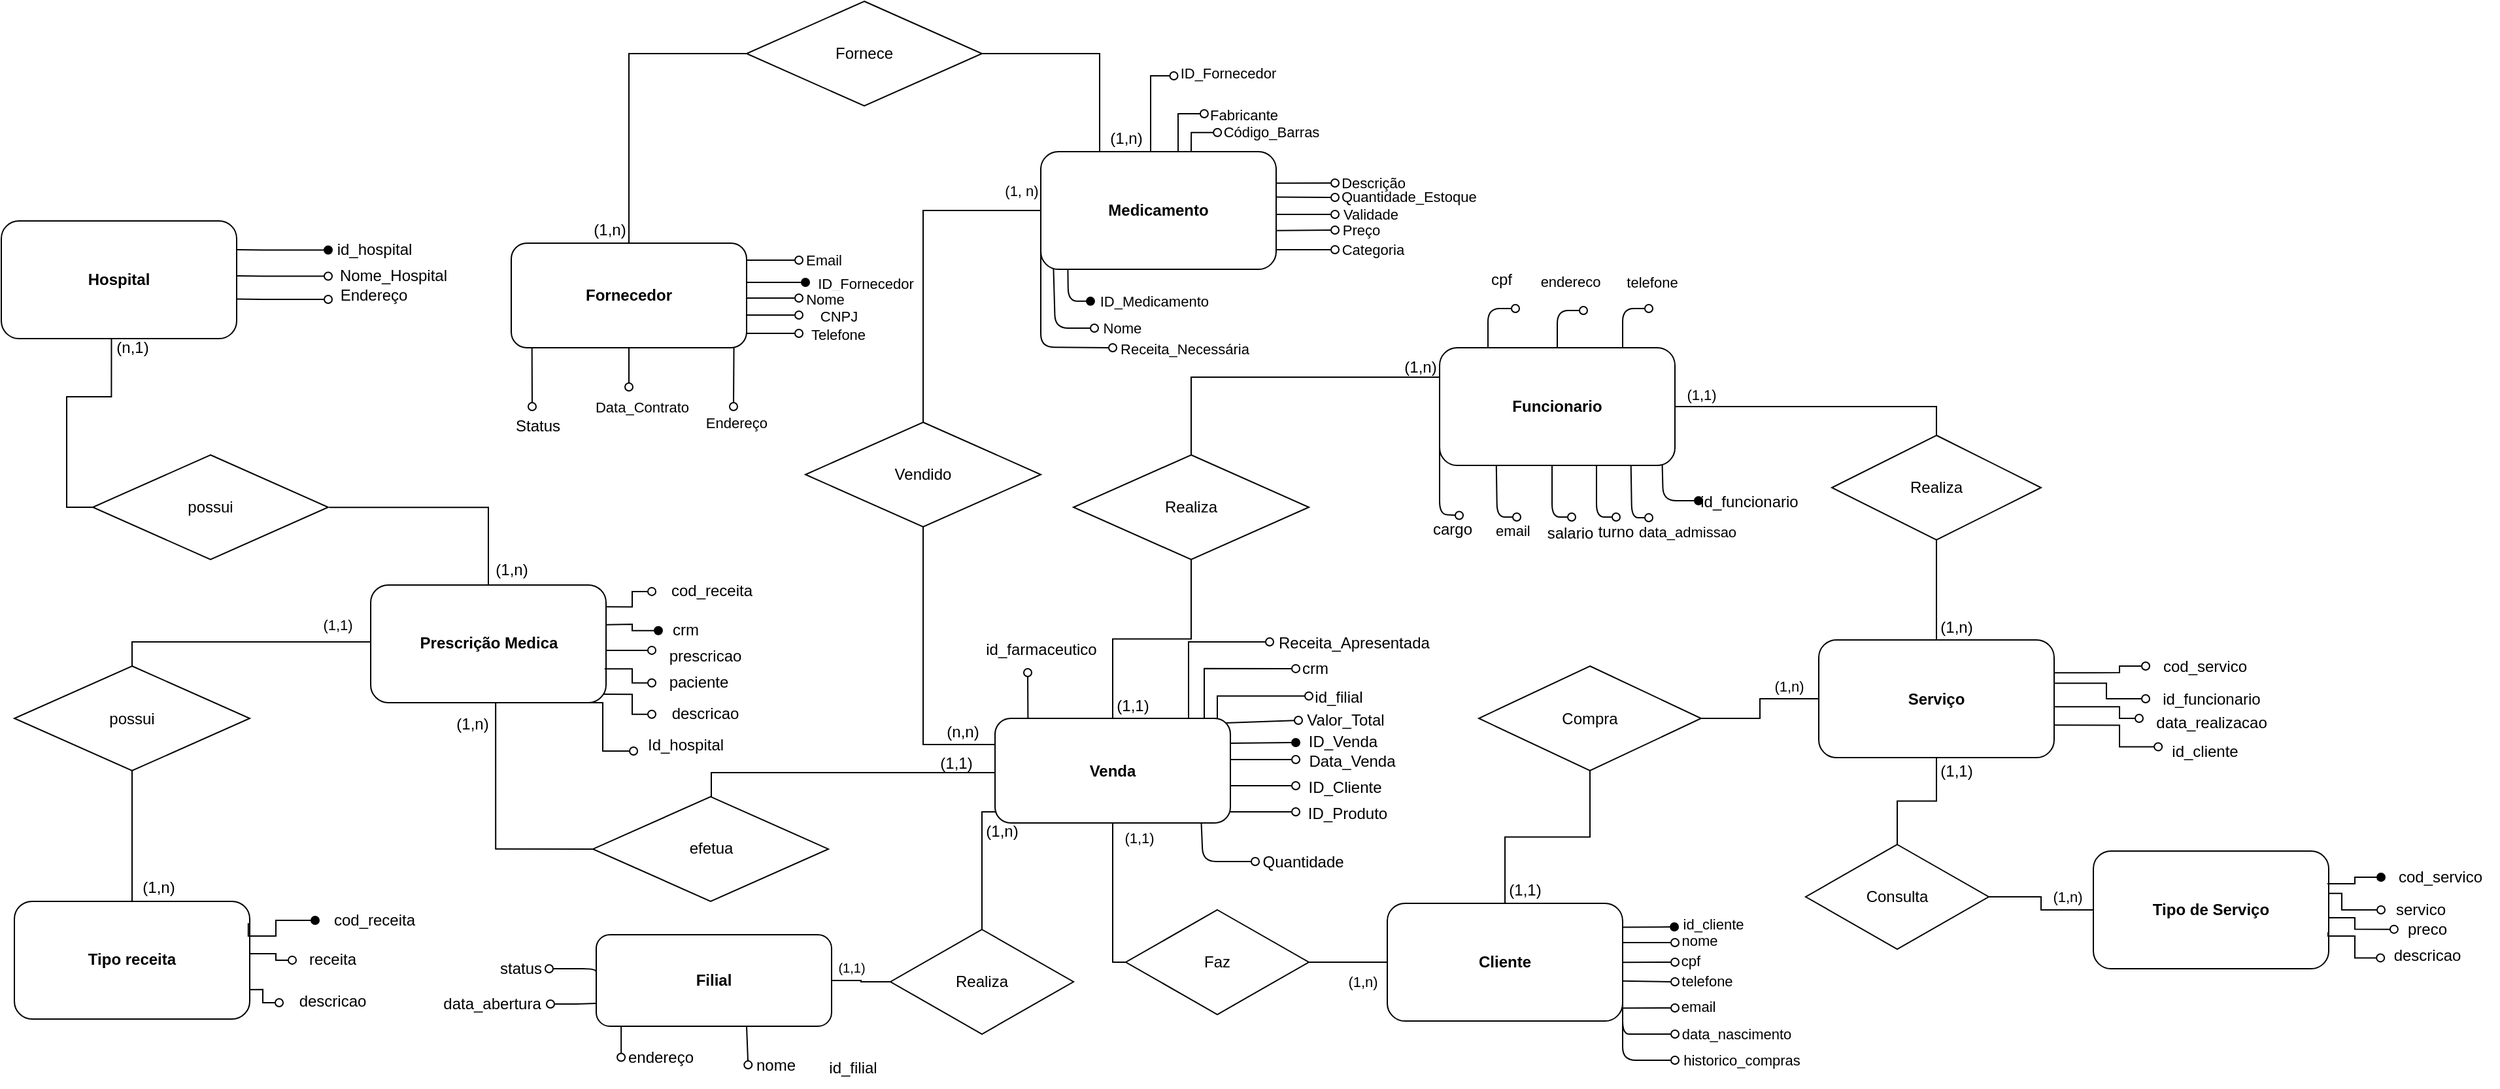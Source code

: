 <mxfile>
    <diagram id="h4c_oPhvg5Xy0MeqgZNS" name="Page-1">
        <mxGraphModel dx="2920" dy="540" grid="1" gridSize="10" guides="1" tooltips="1" connect="1" arrows="1" fold="1" page="1" pageScale="1" pageWidth="1100" pageHeight="850" math="0" shadow="0">
            <root>
                <mxCell id="0"/>
                <mxCell id="1" parent="0"/>
                <mxCell id="46" value="" style="edgeStyle=none;exitX=0.964;exitY=0.061;exitDx=0;exitDy=0;endArrow=oval;endFill=1;exitPerimeter=0;" parent="1" edge="1">
                    <mxGeometry relative="1" as="geometry">
                        <mxPoint x="-490" y="577" as="targetPoint"/>
                        <mxPoint x="-540.0" y="577.44" as="sourcePoint"/>
                    </mxGeometry>
                </mxCell>
                <mxCell id="47" value="ID_Venda" style="edgeLabel;align=center;verticalAlign=middle;resizable=0;points=[];fontSize=12;" parent="46" vertex="1" connectable="0">
                    <mxGeometry x="-0.683" y="2" relative="1" as="geometry">
                        <mxPoint x="78" as="offset"/>
                    </mxGeometry>
                </mxCell>
                <mxCell id="3Tj_bvLMt_tm9WLvLGLQ-204" value="(1,1)" style="text;html=1;align=center;verticalAlign=middle;resizable=0;points=[];autosize=1;strokeColor=none;fillColor=none;" parent="1" vertex="1">
                    <mxGeometry x="-640" y="533.5" width="50" height="30" as="geometry"/>
                </mxCell>
                <mxCell id="4" value="&lt;b&gt;Fornecedor&lt;/b&gt;" style="rounded=1;whiteSpace=wrap;html=1;" parent="1" vertex="1">
                    <mxGeometry x="-1090" y="195" width="180" height="80" as="geometry"/>
                </mxCell>
                <mxCell id="3Tj_bvLMt_tm9WLvLGLQ-147" value="descricao" style="text;html=1;align=center;verticalAlign=middle;resizable=0;points=[];autosize=1;strokeColor=none;fillColor=none;" parent="1" vertex="1">
                    <mxGeometry x="-1267.5" y="760" width="80" height="30" as="geometry"/>
                </mxCell>
                <mxCell id="50" value="" style="edgeStyle=none;exitX=1;exitY=0.5;exitDx=0;exitDy=0;endArrow=oval;endFill=0;" parent="1" edge="1">
                    <mxGeometry relative="1" as="geometry">
                        <mxPoint x="-490" y="610" as="targetPoint"/>
                        <mxPoint x="-540" y="610" as="sourcePoint"/>
                    </mxGeometry>
                </mxCell>
                <mxCell id="51" value="ID_Cliente" style="edgeLabel;align=center;verticalAlign=middle;resizable=0;points=[];fontSize=12;" parent="50" vertex="1" connectable="0">
                    <mxGeometry x="-0.458" y="-1" relative="1" as="geometry">
                        <mxPoint x="74" y="-1" as="offset"/>
                    </mxGeometry>
                </mxCell>
                <mxCell id="104" value="" style="edgeStyle=none;endArrow=oval;endFill=1;exitX=0.946;exitY=0.97;exitDx=0;exitDy=0;exitPerimeter=0;" parent="1" edge="1">
                    <mxGeometry relative="1" as="geometry">
                        <mxPoint x="-182" y="392" as="targetPoint"/>
                        <mxPoint x="-209.72" y="364.3" as="sourcePoint"/>
                        <Array as="points">
                            <mxPoint x="-209" y="392"/>
                        </Array>
                    </mxGeometry>
                </mxCell>
                <mxCell id="81" value="" style="edgeStyle=none;exitX=0.996;exitY=0.333;exitDx=0;exitDy=0;endArrow=oval;endFill=0;exitPerimeter=0;" parent="1" source="87" edge="1">
                    <mxGeometry relative="1" as="geometry">
                        <mxPoint x="-200" y="730" as="targetPoint"/>
                        <mxPoint x="-240" y="733" as="sourcePoint"/>
                    </mxGeometry>
                </mxCell>
                <mxCell id="82" value="nome" style="edgeLabel;align=center;verticalAlign=middle;resizable=0;points=[];" parent="81" vertex="1" connectable="0">
                    <mxGeometry x="-0.387" y="-1" relative="1" as="geometry">
                        <mxPoint x="47" y="-3" as="offset"/>
                    </mxGeometry>
                </mxCell>
                <mxCell id="0jXfrChw-r6oneS9u3Ee-132" style="edgeStyle=none;html=1;exitX=0.106;exitY=0.984;exitDx=0;exitDy=0;endArrow=oval;endFill=0;entryX=0.165;entryY=-0.074;entryDx=0;entryDy=0;entryPerimeter=0;exitPerimeter=0;" parent="1" source="0jXfrChw-r6oneS9u3Ee-122" edge="1">
                    <mxGeometry relative="1" as="geometry">
                        <mxPoint x="-1005.95" y="817.78" as="targetPoint"/>
                        <mxPoint x="-978" y="794" as="sourcePoint"/>
                        <Array as="points"/>
                    </mxGeometry>
                </mxCell>
                <mxCell id="11" value="" style="edgeStyle=none;exitX=0.909;exitY=0.98;exitDx=0;exitDy=0;endArrow=oval;endFill=0;exitPerimeter=0;" parent="1" edge="1">
                    <mxGeometry relative="1" as="geometry">
                        <mxPoint x="-644" y="260" as="targetPoint"/>
                        <mxPoint x="-675.38" y="211.2" as="sourcePoint"/>
                        <Array as="points">
                            <mxPoint x="-674" y="260"/>
                        </Array>
                    </mxGeometry>
                </mxCell>
                <mxCell id="12" value="Nome" style="edgeLabel;align=center;verticalAlign=middle;resizable=0;points=[];" parent="11" vertex="1" connectable="0">
                    <mxGeometry x="0.545" y="2" relative="1" as="geometry">
                        <mxPoint x="39" y="1" as="offset"/>
                    </mxGeometry>
                </mxCell>
                <mxCell id="QC1EbUprVl7dpRZCjpVZ-153" value="(n,n)" style="text;html=1;align=center;verticalAlign=middle;resizable=0;points=[];autosize=1;strokeColor=none;fillColor=none;" parent="1" vertex="1">
                    <mxGeometry x="-770" y="553.5" width="50" height="30" as="geometry"/>
                </mxCell>
                <mxCell id="17" style="edgeStyle=none;html=1;exitX=1.005;exitY=0.386;exitDx=0;exitDy=0;endArrow=oval;endFill=0;exitPerimeter=0;" parent="1" edge="1">
                    <mxGeometry relative="1" as="geometry">
                        <mxPoint x="-460" y="160" as="targetPoint"/>
                        <mxPoint x="-505.1" y="159.74" as="sourcePoint"/>
                    </mxGeometry>
                </mxCell>
                <mxCell id="18" value="Quantidade_Estoque" style="edgeLabel;align=center;verticalAlign=middle;resizable=0;points=[];" parent="17" vertex="1" connectable="0">
                    <mxGeometry x="-0.575" y="-1" relative="1" as="geometry">
                        <mxPoint x="92" y="-2" as="offset"/>
                    </mxGeometry>
                </mxCell>
                <mxCell id="13" value="" style="edgeStyle=none;endArrow=oval;endFill=0;exitX=0.999;exitY=0.168;exitDx=0;exitDy=0;exitPerimeter=0;" parent="1" edge="1">
                    <mxGeometry relative="1" as="geometry">
                        <mxPoint x="-460" y="149" as="targetPoint"/>
                        <mxPoint x="-505.18" y="149.12" as="sourcePoint"/>
                    </mxGeometry>
                </mxCell>
                <mxCell id="14" value="Descrição" style="edgeLabel;align=center;verticalAlign=middle;resizable=0;points=[];" parent="13" vertex="1" connectable="0">
                    <mxGeometry x="0.393" relative="1" as="geometry">
                        <mxPoint x="43" y="-1" as="offset"/>
                    </mxGeometry>
                </mxCell>
                <mxCell id="15" value="" style="edgeStyle=none;exitX=0.973;exitY=0.96;exitDx=0;exitDy=0;endArrow=oval;endFill=0;exitPerimeter=0;" parent="1" edge="1">
                    <mxGeometry relative="1" as="geometry">
                        <mxPoint x="-460" y="185" as="targetPoint"/>
                        <mxPoint x="-505.0" y="185.4" as="sourcePoint"/>
                    </mxGeometry>
                </mxCell>
                <mxCell id="16" value="Preço" style="edgeLabel;align=center;verticalAlign=middle;resizable=0;points=[];" parent="15" vertex="1" connectable="0">
                    <mxGeometry x="0.503" relative="1" as="geometry">
                        <mxPoint x="31" y="-1" as="offset"/>
                    </mxGeometry>
                </mxCell>
                <mxCell id="43" value="" style="edgeStyle=none;exitX=0.5;exitY=1;exitDx=0;exitDy=0;endArrow=oval;endFill=0;" parent="1" source="4" edge="1">
                    <mxGeometry relative="1" as="geometry">
                        <mxPoint x="-1000" y="305" as="targetPoint"/>
                        <mxPoint x="-1040" y="365" as="sourcePoint"/>
                    </mxGeometry>
                </mxCell>
                <mxCell id="44" value="Data_Contrato" style="edgeLabel;align=center;verticalAlign=middle;resizable=0;points=[];" parent="43" vertex="1" connectable="0">
                    <mxGeometry x="-0.166" y="-1" relative="1" as="geometry">
                        <mxPoint x="11" y="32" as="offset"/>
                    </mxGeometry>
                </mxCell>
                <mxCell id="58" value="" style="edgeStyle=none;exitX=0;exitY=0.75;exitDx=0;exitDy=0;endArrow=oval;endFill=0;" parent="1" source="2" edge="1">
                    <mxGeometry relative="1" as="geometry">
                        <mxPoint x="-720" y="619" as="targetPoint"/>
                    </mxGeometry>
                </mxCell>
                <mxCell id="59" value="Valor_Total" style="edgeLabel;align=center;verticalAlign=middle;resizable=0;points=[];fontSize=12;" parent="58" connectable="0" vertex="1">
                    <mxGeometry x="-0.314" y="1" relative="1" as="geometry">
                        <mxPoint x="267" y="-60" as="offset"/>
                    </mxGeometry>
                </mxCell>
                <mxCell id="3" value="&lt;b&gt;Medicamento&lt;/b&gt;" style="rounded=1;whiteSpace=wrap;html=1;" parent="1" vertex="1">
                    <mxGeometry x="-685" y="125" width="180" height="90" as="geometry"/>
                </mxCell>
                <mxCell id="29" value="" style="edgeStyle=none;endArrow=oval;endFill=1;" parent="1" edge="1">
                    <mxGeometry relative="1" as="geometry">
                        <mxPoint x="-865" y="225" as="targetPoint"/>
                        <mxPoint x="-910" y="225" as="sourcePoint"/>
                    </mxGeometry>
                </mxCell>
                <mxCell id="30" value="ID_Fornecedor" style="edgeLabel;align=center;verticalAlign=middle;resizable=0;points=[];" parent="29" vertex="1" connectable="0">
                    <mxGeometry x="-0.456" y="-3" relative="1" as="geometry">
                        <mxPoint x="79" y="-3" as="offset"/>
                    </mxGeometry>
                </mxCell>
                <mxCell id="33" value="" style="edgeStyle=none;exitX=1;exitY=0.5;exitDx=0;exitDy=0;endArrow=oval;endFill=0;" parent="1" edge="1">
                    <mxGeometry relative="1" as="geometry">
                        <mxPoint x="-870" y="250" as="targetPoint"/>
                        <mxPoint x="-910" y="250.0" as="sourcePoint"/>
                    </mxGeometry>
                </mxCell>
                <mxCell id="34" value="CNPJ" style="edgeLabel;align=center;verticalAlign=middle;resizable=0;points=[];" parent="33" vertex="1" connectable="0">
                    <mxGeometry x="-0.582" relative="1" as="geometry">
                        <mxPoint x="62" as="offset"/>
                    </mxGeometry>
                </mxCell>
                <mxCell id="QC1EbUprVl7dpRZCjpVZ-169" value="(n,1)" style="text;html=1;align=center;verticalAlign=middle;resizable=0;points=[];autosize=1;strokeColor=none;fillColor=none;" parent="1" vertex="1">
                    <mxGeometry x="-1405" y="260" width="50" height="30" as="geometry"/>
                </mxCell>
                <mxCell id="37" value="" style="edgeStyle=none;exitX=0.861;exitY=1.025;exitDx=0;exitDy=0;endArrow=oval;endFill=0;exitPerimeter=0;" parent="1" edge="1">
                    <mxGeometry relative="1" as="geometry">
                        <mxPoint x="-870" y="208" as="targetPoint"/>
                        <mxPoint x="-910" y="208" as="sourcePoint"/>
                    </mxGeometry>
                </mxCell>
                <mxCell id="38" value="Email" style="edgeLabel;align=center;verticalAlign=middle;resizable=0;points=[];" parent="37" vertex="1" connectable="0">
                    <mxGeometry x="-0.402" y="-2" relative="1" as="geometry">
                        <mxPoint x="47" y="-3" as="offset"/>
                    </mxGeometry>
                </mxCell>
                <mxCell id="39" value="" style="edgeStyle=none;exitX=0.946;exitY=1;exitDx=0;exitDy=0;endArrow=oval;endFill=0;exitPerimeter=0;" parent="1" source="4" edge="1">
                    <mxGeometry relative="1" as="geometry">
                        <mxPoint x="-920" y="320" as="targetPoint"/>
                        <Array as="points"/>
                    </mxGeometry>
                </mxCell>
                <mxCell id="40" value="Endereço" style="edgeLabel;align=center;verticalAlign=middle;resizable=0;points=[];" parent="39" vertex="1" connectable="0">
                    <mxGeometry x="-0.302" y="1" relative="1" as="geometry">
                        <mxPoint x="1" y="41" as="offset"/>
                    </mxGeometry>
                </mxCell>
                <mxCell id="56" style="edgeStyle=none;html=1;exitX=0.882;exitY=1.026;exitDx=0;exitDy=0;endArrow=oval;endFill=0;exitPerimeter=0;" parent="1" edge="1">
                    <mxGeometry relative="1" as="geometry">
                        <mxPoint x="-521" y="668" as="targetPoint"/>
                        <mxPoint x="-562.24" y="638.58" as="sourcePoint"/>
                        <Array as="points">
                            <mxPoint x="-561" y="668"/>
                        </Array>
                    </mxGeometry>
                </mxCell>
                <mxCell id="57" value="Quantidade" style="edgeLabel;align=center;verticalAlign=middle;resizable=0;points=[];fontSize=12;" parent="56" vertex="1" connectable="0">
                    <mxGeometry x="0.44" y="-2" relative="1" as="geometry">
                        <mxPoint x="56" y="-3" as="offset"/>
                    </mxGeometry>
                </mxCell>
                <mxCell id="45" value="" style="edgeStyle=none;exitX=0.088;exitY=0.995;exitDx=0;exitDy=0;endArrow=oval;endFill=0;exitPerimeter=0;" parent="1" source="4" edge="1">
                    <mxGeometry x="1" y="-30" relative="1" as="geometry">
                        <mxPoint x="-1074" y="320" as="targetPoint"/>
                        <mxPoint x="29" y="22" as="offset"/>
                    </mxGeometry>
                </mxCell>
                <mxCell id="52" value="" style="edgeStyle=none;exitX=1;exitY=0.75;exitDx=0;exitDy=0;endArrow=oval;endFill=0;" parent="1" edge="1">
                    <mxGeometry relative="1" as="geometry">
                        <mxPoint x="-490" y="630" as="targetPoint"/>
                        <mxPoint x="-540.0" y="630" as="sourcePoint"/>
                    </mxGeometry>
                </mxCell>
                <mxCell id="53" value="ID_Produto" style="edgeLabel;align=center;verticalAlign=middle;resizable=0;points=[];fontSize=12;" parent="52" vertex="1" connectable="0">
                    <mxGeometry x="-0.335" y="-3" relative="1" as="geometry">
                        <mxPoint x="73" y="-3" as="offset"/>
                    </mxGeometry>
                </mxCell>
                <mxCell id="77" value="" style="edgeStyle=none;exitX=1;exitY=0.66;exitDx=0;exitDy=0;endArrow=oval;endFill=0;exitPerimeter=0;" parent="1" source="87" edge="1">
                    <mxGeometry relative="1" as="geometry">
                        <mxPoint x="-200" y="760" as="targetPoint"/>
                    </mxGeometry>
                </mxCell>
                <mxCell id="78" value="telefone" style="edgeLabel;align=center;verticalAlign=middle;resizable=0;points=[];" parent="77" vertex="1" connectable="0">
                    <mxGeometry x="-0.575" y="-1" relative="1" as="geometry">
                        <mxPoint x="56" y="-2" as="offset"/>
                    </mxGeometry>
                </mxCell>
                <mxCell id="0jXfrChw-r6oneS9u3Ee-146" value="Compra" style="rhombus;whiteSpace=wrap;html=1;" parent="1" vertex="1">
                    <mxGeometry x="-350" y="518.5" width="170" height="80" as="geometry"/>
                </mxCell>
                <mxCell id="31" value="" style="edgeStyle=none;exitX=1;exitY=0.25;exitDx=0;exitDy=0;endArrow=oval;endFill=0;" parent="1" edge="1">
                    <mxGeometry relative="1" as="geometry">
                        <mxPoint x="-870" y="237" as="targetPoint"/>
                        <mxPoint x="-910" y="237.0" as="sourcePoint"/>
                    </mxGeometry>
                </mxCell>
                <mxCell id="32" value="Nome" style="edgeLabel;align=center;verticalAlign=middle;resizable=0;points=[];" parent="31" vertex="1" connectable="0">
                    <mxGeometry x="-0.457" y="-3" relative="1" as="geometry">
                        <mxPoint x="49" y="-3" as="offset"/>
                    </mxGeometry>
                </mxCell>
                <mxCell id="0jXfrChw-r6oneS9u3Ee-138" value="id_hospital" style="text;html=1;align=center;verticalAlign=middle;resizable=0;points=[];autosize=1;strokeColor=none;fillColor=none;" parent="1" vertex="1">
                    <mxGeometry x="-1235" y="185" width="80" height="30" as="geometry"/>
                </mxCell>
                <mxCell id="106" style="edgeStyle=none;html=1;endArrow=oval;endFill=0;exitX=0.28;exitY=1.004;exitDx=0;exitDy=0;exitPerimeter=0;" parent="1" edge="1">
                    <mxGeometry relative="1" as="geometry">
                        <mxPoint x="-321" y="404.5" as="targetPoint"/>
                        <mxPoint x="-336.6" y="365.36" as="sourcePoint"/>
                        <Array as="points">
                            <mxPoint x="-336" y="404.5"/>
                        </Array>
                    </mxGeometry>
                </mxCell>
                <mxCell id="107" value="email" style="edgeLabel;align=center;verticalAlign=middle;resizable=0;points=[];" parent="106" vertex="1" connectable="0">
                    <mxGeometry x="0.288" y="-2" relative="1" as="geometry">
                        <mxPoint x="14" y="14" as="offset"/>
                    </mxGeometry>
                </mxCell>
                <mxCell id="35" value="" style="edgeStyle=none;exitX=1;exitY=0.75;exitDx=0;exitDy=0;endArrow=oval;endFill=0;" parent="1" edge="1">
                    <mxGeometry relative="1" as="geometry">
                        <mxPoint x="-870" y="264" as="targetPoint"/>
                        <mxPoint x="-910" y="264.0" as="sourcePoint"/>
                    </mxGeometry>
                </mxCell>
                <mxCell id="36" value="Telefone" style="edgeLabel;align=center;verticalAlign=middle;resizable=0;points=[];" parent="35" vertex="1" connectable="0">
                    <mxGeometry x="-0.491" y="-3" relative="1" as="geometry">
                        <mxPoint x="60" y="-3" as="offset"/>
                    </mxGeometry>
                </mxCell>
                <mxCell id="A4WGX2mWT120Y1MOlDbz-120" style="edgeStyle=orthogonalEdgeStyle;rounded=0;orthogonalLoop=1;jettySize=auto;html=1;exitX=0.468;exitY=0.997;exitDx=0;exitDy=0;endArrow=none;endFill=0;entryX=0;entryY=0.5;entryDx=0;entryDy=0;exitPerimeter=0;" parent="1" source="0jXfrChw-r6oneS9u3Ee-117" target="eocvYtC5DC_iUky7DLq_-112" edge="1">
                    <mxGeometry relative="1" as="geometry">
                        <mxPoint x="-1415" y="350.5" as="targetPoint"/>
                    </mxGeometry>
                </mxCell>
                <mxCell id="0jXfrChw-r6oneS9u3Ee-117" value="&lt;b&gt;Hospital&lt;/b&gt;" style="rounded=1;whiteSpace=wrap;html=1;" parent="1" vertex="1">
                    <mxGeometry x="-1480" y="178" width="180" height="90" as="geometry"/>
                </mxCell>
                <mxCell id="87" value="&lt;b&gt;Cliente&lt;/b&gt;" style="rounded=1;whiteSpace=wrap;html=1;" parent="1" vertex="1">
                    <mxGeometry x="-420" y="700" width="180" height="90" as="geometry"/>
                </mxCell>
                <mxCell id="3Tj_bvLMt_tm9WLvLGLQ-205" style="edgeStyle=orthogonalEdgeStyle;rounded=0;orthogonalLoop=1;jettySize=auto;html=1;exitX=0.5;exitY=1;exitDx=0;exitDy=0;entryX=0;entryY=0.5;entryDx=0;entryDy=0;endArrow=none;endFill=0;" parent="1" source="2" target="87" edge="1">
                    <mxGeometry relative="1" as="geometry"/>
                </mxCell>
                <mxCell id="0jXfrChw-r6oneS9u3Ee-141" value="(1,n)" style="edgeLabel;html=1;align=center;verticalAlign=middle;resizable=0;points=[];" parent="3Tj_bvLMt_tm9WLvLGLQ-205" connectable="0" vertex="1">
                    <mxGeometry x="0.838" y="-5" relative="1" as="geometry">
                        <mxPoint x="6" y="10" as="offset"/>
                    </mxGeometry>
                </mxCell>
                <mxCell id="0jXfrChw-r6oneS9u3Ee-142" value="(1,1)" style="edgeLabel;html=1;align=center;verticalAlign=middle;resizable=0;points=[];" parent="3Tj_bvLMt_tm9WLvLGLQ-205" connectable="0" vertex="1">
                    <mxGeometry x="-0.916" y="-2" relative="1" as="geometry">
                        <mxPoint x="22" y="-2" as="offset"/>
                    </mxGeometry>
                </mxCell>
                <mxCell id="83" value="" style="edgeStyle=none;exitX=0.947;exitY=0.003;exitDx=0;exitDy=0;endArrow=oval;endFill=1;exitPerimeter=0;" parent="1" edge="1">
                    <mxGeometry relative="1" as="geometry">
                        <mxPoint x="-200.46" y="718" as="targetPoint"/>
                        <mxPoint x="-240.0" y="718.27" as="sourcePoint"/>
                    </mxGeometry>
                </mxCell>
                <mxCell id="84" value="id_cliente" style="edgeLabel;align=center;verticalAlign=middle;resizable=0;points=[];labelBorderColor=none;labelBackgroundColor=none;html=1;" parent="83" vertex="1" connectable="0">
                    <mxGeometry x="-0.578" y="-3" relative="1" as="geometry">
                        <mxPoint x="60" y="-5" as="offset"/>
                    </mxGeometry>
                </mxCell>
                <mxCell id="3Tj_bvLMt_tm9WLvLGLQ-129" style="edgeStyle=orthogonalEdgeStyle;rounded=0;orthogonalLoop=1;jettySize=auto;html=1;exitX=0.994;exitY=0.186;exitDx=0;exitDy=0;endArrow=oval;endFill=0;exitPerimeter=0;" parent="1" source="3Tj_bvLMt_tm9WLvLGLQ-128" target="3Tj_bvLMt_tm9WLvLGLQ-131" edge="1">
                    <mxGeometry relative="1" as="geometry">
                        <mxPoint x="-967.5" y="466.44" as="targetPoint"/>
                        <Array as="points">
                            <mxPoint x="-997.5" y="473.44"/>
                            <mxPoint x="-997.5" y="461.44"/>
                        </Array>
                    </mxGeometry>
                </mxCell>
                <mxCell id="19" style="edgeStyle=none;html=1;exitX=1;exitY=0.5;exitDx=0;exitDy=0;endArrow=oval;endFill=0;" parent="1" edge="1">
                    <mxGeometry relative="1" as="geometry">
                        <mxPoint x="-460" y="173" as="targetPoint"/>
                        <mxPoint x="-505" y="173" as="sourcePoint"/>
                    </mxGeometry>
                </mxCell>
                <mxCell id="20" value="Validade" style="edgeLabel;align=center;verticalAlign=middle;resizable=0;points=[];html=1;" parent="19" vertex="1" connectable="0">
                    <mxGeometry x="-0.388" y="-3" relative="1" as="geometry">
                        <mxPoint x="58" y="-3" as="offset"/>
                    </mxGeometry>
                </mxCell>
                <mxCell id="3Tj_bvLMt_tm9WLvLGLQ-145" value="receita" style="text;html=1;align=center;verticalAlign=middle;resizable=0;points=[];autosize=1;strokeColor=none;fillColor=none;" parent="1" vertex="1">
                    <mxGeometry x="-1257.5" y="728.44" width="60" height="30" as="geometry"/>
                </mxCell>
                <mxCell id="0jXfrChw-r6oneS9u3Ee-156" style="edgeStyle=orthogonalEdgeStyle;rounded=0;orthogonalLoop=1;jettySize=auto;html=1;exitX=1;exitY=0.5;exitDx=0;exitDy=0;entryX=0;entryY=0.5;entryDx=0;entryDy=0;endArrow=none;endFill=0;" parent="1" source="0jXfrChw-r6oneS9u3Ee-155" target="3Tj_bvLMt_tm9WLvLGLQ-191" edge="1">
                    <mxGeometry relative="1" as="geometry"/>
                </mxCell>
                <mxCell id="YscDw6zFbjl7nn_wglCq-112" value="(1,n)" style="edgeLabel;html=1;align=center;verticalAlign=middle;resizable=0;points=[];" parent="0jXfrChw-r6oneS9u3Ee-156" connectable="0" vertex="1">
                    <mxGeometry x="0.397" y="4" relative="1" as="geometry">
                        <mxPoint x="7" y="-6" as="offset"/>
                    </mxGeometry>
                </mxCell>
                <mxCell id="A4WGX2mWT120Y1MOlDbz-117" style="edgeStyle=orthogonalEdgeStyle;rounded=0;orthogonalLoop=1;jettySize=auto;html=1;endArrow=oval;endFill=0;" parent="1" edge="1">
                    <mxGeometry relative="1" as="geometry">
                        <mxPoint x="-490" y="520.44" as="targetPoint"/>
                        <mxPoint x="-560" y="554" as="sourcePoint"/>
                        <Array as="points">
                            <mxPoint x="-560" y="559"/>
                            <mxPoint x="-560" y="520"/>
                        </Array>
                    </mxGeometry>
                </mxCell>
                <mxCell id="2" value="&lt;b&gt;Venda&lt;/b&gt;" style="rounded=1;whiteSpace=wrap;html=1;" parent="1" vertex="1">
                    <mxGeometry x="-720" y="558.5" width="180" height="80" as="geometry"/>
                </mxCell>
                <mxCell id="3Tj_bvLMt_tm9WLvLGLQ-191" value="&lt;b&gt;Tipo de Serviço&lt;br&gt;&lt;/b&gt;" style="rounded=1;whiteSpace=wrap;html=1;" parent="1" vertex="1">
                    <mxGeometry x="120" y="660" width="180" height="90" as="geometry"/>
                </mxCell>
                <mxCell id="0jXfrChw-r6oneS9u3Ee-120" style="edgeStyle=none;html=1;endArrow=oval;endFill=1;strokeColor=#FFFFFF;fillColor=#dae8fc;exitX=0.944;exitY=0.973;exitDx=0;exitDy=0;exitPerimeter=0;" parent="1" source="0jXfrChw-r6oneS9u3Ee-122" edge="1">
                    <mxGeometry relative="1" as="geometry">
                        <mxPoint x="-853" y="825" as="targetPoint"/>
                        <mxPoint x="-847.88" y="789.24" as="sourcePoint"/>
                        <Array as="points"/>
                    </mxGeometry>
                </mxCell>
                <mxCell id="3Tj_bvLMt_tm9WLvLGLQ-132" style="edgeStyle=orthogonalEdgeStyle;rounded=0;orthogonalLoop=1;jettySize=auto;html=1;exitX=0.994;exitY=0.338;exitDx=0;exitDy=0;endArrow=oval;endFill=1;exitPerimeter=0;" parent="1" source="3Tj_bvLMt_tm9WLvLGLQ-128" target="3Tj_bvLMt_tm9WLvLGLQ-133" edge="1">
                    <mxGeometry relative="1" as="geometry">
                        <mxPoint x="-957.5" y="501.726" as="targetPoint"/>
                        <Array as="points">
                            <mxPoint x="-1017.5" y="486.44"/>
                            <mxPoint x="-997.5" y="486.44"/>
                            <mxPoint x="-997.5" y="491.44"/>
                        </Array>
                    </mxGeometry>
                </mxCell>
                <mxCell id="25" value="" style="edgeStyle=none;endArrow=oval;endFill=0;exitX=0.997;exitY=0.834;exitDx=0;exitDy=0;exitPerimeter=0;" parent="1" source="3" edge="1">
                    <mxGeometry relative="1" as="geometry">
                        <mxPoint x="-460" y="200" as="targetPoint"/>
                        <mxPoint x="-500" y="200" as="sourcePoint"/>
                    </mxGeometry>
                </mxCell>
                <mxCell id="26" value="Categoria" style="edgeLabel;align=center;verticalAlign=middle;resizable=0;points=[];" parent="25" vertex="1" connectable="0">
                    <mxGeometry x="0.288" y="-2" relative="1" as="geometry">
                        <mxPoint x="45" y="-3" as="offset"/>
                    </mxGeometry>
                </mxCell>
                <mxCell id="73" style="edgeStyle=none;html=1;exitX=0.25;exitY=1;exitDx=0;exitDy=0;endArrow=oval;endFill=0;" parent="1" edge="1">
                    <mxGeometry relative="1" as="geometry">
                        <mxPoint x="-200" y="820" as="targetPoint"/>
                        <mxPoint x="-240" y="790" as="sourcePoint"/>
                        <Array as="points">
                            <mxPoint x="-240" y="820"/>
                        </Array>
                    </mxGeometry>
                </mxCell>
                <mxCell id="74" value="historico_compras" style="edgeLabel;align=center;verticalAlign=middle;resizable=0;points=[];" parent="73" vertex="1" connectable="0">
                    <mxGeometry x="0.393" relative="1" as="geometry">
                        <mxPoint x="72" y="-1" as="offset"/>
                    </mxGeometry>
                </mxCell>
                <mxCell id="3Tj_bvLMt_tm9WLvLGLQ-182" style="edgeStyle=orthogonalEdgeStyle;rounded=0;orthogonalLoop=1;jettySize=auto;html=1;exitX=0.998;exitY=0.36;exitDx=0;exitDy=0;exitPerimeter=0;endArrow=oval;endFill=0;" parent="1" source="3Tj_bvLMt_tm9WLvLGLQ-191" target="3Tj_bvLMt_tm9WLvLGLQ-186" edge="1">
                    <mxGeometry relative="1" as="geometry">
                        <Array as="points">
                            <mxPoint x="310" y="692"/>
                            <mxPoint x="310" y="705"/>
                        </Array>
                        <mxPoint x="300.36" y="692.52" as="sourcePoint"/>
                    </mxGeometry>
                </mxCell>
                <mxCell id="YscDw6zFbjl7nn_wglCq-111" value="(1,1)" style="text;html=1;align=center;verticalAlign=middle;resizable=0;points=[];autosize=1;strokeColor=none;fillColor=none;" parent="1" vertex="1">
                    <mxGeometry x="-340" y="675" width="50" height="30" as="geometry"/>
                </mxCell>
                <mxCell id="kwLEIUsejKFiPvClbxMu-200" style="edgeStyle=none;html=1;endArrow=oval;endFill=0;" parent="1" edge="1">
                    <mxGeometry relative="1" as="geometry">
                        <mxPoint x="-245" y="404.5" as="targetPoint"/>
                        <mxPoint x="-260" y="365" as="sourcePoint"/>
                        <Array as="points">
                            <mxPoint x="-260" y="404.5"/>
                        </Array>
                    </mxGeometry>
                </mxCell>
                <mxCell id="75" value="" style="edgeStyle=none;exitX=0.999;exitY=0.89;exitDx=0;exitDy=0;endArrow=oval;endFill=0;exitPerimeter=0;" parent="1" edge="1">
                    <mxGeometry relative="1" as="geometry">
                        <mxPoint x="-200" y="780" as="targetPoint"/>
                        <mxPoint x="-240.18" y="780.1" as="sourcePoint"/>
                    </mxGeometry>
                </mxCell>
                <mxCell id="76" value="email" style="edgeLabel;align=center;verticalAlign=middle;resizable=0;points=[];" parent="75" vertex="1" connectable="0">
                    <mxGeometry x="0.503" relative="1" as="geometry">
                        <mxPoint x="28" y="-2" as="offset"/>
                    </mxGeometry>
                </mxCell>
                <mxCell id="3Tj_bvLMt_tm9WLvLGLQ-173" style="edgeStyle=orthogonalEdgeStyle;rounded=0;orthogonalLoop=1;jettySize=auto;html=1;endArrow=oval;endFill=0;exitX=1;exitY=0.368;exitDx=0;exitDy=0;exitPerimeter=0;" parent="1" source="3Tj_bvLMt_tm9WLvLGLQ-190" target="3Tj_bvLMt_tm9WLvLGLQ-177" edge="1">
                    <mxGeometry relative="1" as="geometry">
                        <Array as="points">
                            <mxPoint x="130" y="531.5"/>
                            <mxPoint x="130" y="543.5"/>
                        </Array>
                        <mxPoint x="110.42" y="526.86" as="sourcePoint"/>
                    </mxGeometry>
                </mxCell>
                <mxCell id="3Tj_bvLMt_tm9WLvLGLQ-194" value="(1,n)" style="text;html=1;align=center;verticalAlign=middle;resizable=0;points=[];autosize=1;strokeColor=none;fillColor=none;" parent="1" vertex="1">
                    <mxGeometry x="-1040" y="170" width="50" height="30" as="geometry"/>
                </mxCell>
                <mxCell id="92" value="" style="edgeStyle=none;endArrow=oval;endFill=0;exitX=0.813;exitY=0.989;exitDx=0;exitDy=0;exitPerimeter=0;" parent="1" source="108" edge="1">
                    <mxGeometry relative="1" as="geometry">
                        <mxPoint x="-220" y="405" as="targetPoint"/>
                        <mxPoint x="-232.76" y="368.29" as="sourcePoint"/>
                        <Array as="points">
                            <mxPoint x="-233" y="405"/>
                        </Array>
                    </mxGeometry>
                </mxCell>
                <mxCell id="93" value="data_admissao" style="edgeLabel;align=center;verticalAlign=middle;resizable=0;points=[];" parent="92" vertex="1" connectable="0">
                    <mxGeometry x="0.545" y="2" relative="1" as="geometry">
                        <mxPoint x="42" y="12" as="offset"/>
                    </mxGeometry>
                </mxCell>
                <mxCell id="kwLEIUsejKFiPvClbxMu-206" value="turno" style="text;align=center;verticalAlign=middle;resizable=0;points=[];autosize=1;strokeColor=none;fillColor=none;" parent="1" vertex="1">
                    <mxGeometry x="-270" y="400" width="50" height="30" as="geometry"/>
                </mxCell>
                <mxCell id="9" style="edgeStyle=none;html=1;endArrow=oval;endFill=1;fontStyle=1;exitX=0.115;exitY=0.99;exitDx=0;exitDy=0;exitPerimeter=0;" parent="1" edge="1">
                    <mxGeometry relative="1" as="geometry">
                        <mxPoint x="-647" y="239.42" as="targetPoint"/>
                        <mxPoint x="-664.3" y="215.1" as="sourcePoint"/>
                        <Array as="points">
                            <mxPoint x="-664" y="239.42"/>
                        </Array>
                    </mxGeometry>
                </mxCell>
                <mxCell id="10" value="ID_Medicamento&#10;" style="edgeLabel;align=center;verticalAlign=middle;resizable=0;points=[];" parent="9" vertex="1" connectable="0">
                    <mxGeometry x="0.544" y="-2" relative="1" as="geometry">
                        <mxPoint x="58" y="4" as="offset"/>
                    </mxGeometry>
                </mxCell>
                <mxCell id="3Tj_bvLMt_tm9WLvLGLQ-179" value="id_cliente" style="text;html=1;align=center;verticalAlign=middle;resizable=0;points=[];autosize=1;strokeColor=none;fillColor=none;" parent="1" vertex="1">
                    <mxGeometry x="170" y="568.5" width="70" height="30" as="geometry"/>
                </mxCell>
                <mxCell id="7" value="" style="edgeStyle=none;endArrow=oval;endFill=0;exitX=0;exitY=0.75;exitDx=0;exitDy=0;" parent="1" edge="1">
                    <mxGeometry relative="1" as="geometry">
                        <mxPoint x="-630" y="275" as="targetPoint"/>
                        <Array as="points">
                            <mxPoint x="-685" y="274.5"/>
                        </Array>
                        <mxPoint x="-685" y="199.5" as="sourcePoint"/>
                    </mxGeometry>
                </mxCell>
                <mxCell id="8" value="Receita_Necessária&#10;" style="edgeLabel;align=center;verticalAlign=middle;resizable=0;points=[];" parent="7" vertex="1" connectable="0">
                    <mxGeometry x="0.341" y="-2" relative="1" as="geometry">
                        <mxPoint x="98" y="5" as="offset"/>
                    </mxGeometry>
                </mxCell>
                <mxCell id="0jXfrChw-r6oneS9u3Ee-129" value="id_filial" style="text;html=1;align=center;verticalAlign=middle;resizable=0;points=[];autosize=1;strokeColor=none;fillColor=none;" parent="1" vertex="1">
                    <mxGeometry x="-859" y="811" width="60" height="30" as="geometry"/>
                </mxCell>
                <mxCell id="98" value="" style="edgeStyle=elbowEdgeStyle;exitX=0.5;exitY=0.056;exitDx=0;exitDy=0;endArrow=oval;endFill=0;exitPerimeter=0;elbow=vertical;" parent="1" source="108" edge="1">
                    <mxGeometry relative="1" as="geometry">
                        <mxPoint x="-270" y="246.5" as="targetPoint"/>
                        <mxPoint x="-290.0" y="271.5" as="sourcePoint"/>
                        <Array as="points">
                            <mxPoint x="-280" y="246.5"/>
                        </Array>
                    </mxGeometry>
                </mxCell>
                <mxCell id="99" value="endereco" style="edgeLabel;align=center;verticalAlign=middle;resizable=0;points=[];" parent="98" vertex="1" connectable="0">
                    <mxGeometry x="-0.575" y="-1" relative="1" as="geometry">
                        <mxPoint x="9" y="-45" as="offset"/>
                    </mxGeometry>
                </mxCell>
                <mxCell id="79" value="" style="edgeStyle=none;exitX=0.987;exitY=0.504;exitDx=0;exitDy=0;endArrow=oval;endFill=0;exitPerimeter=0;" parent="1" edge="1">
                    <mxGeometry relative="1" as="geometry">
                        <mxPoint x="-200" y="745" as="targetPoint"/>
                        <mxPoint x="-240.0" y="745.18" as="sourcePoint"/>
                    </mxGeometry>
                </mxCell>
                <mxCell id="80" value="cpf" style="edgeLabel;align=center;verticalAlign=middle;resizable=0;points=[];" parent="79" vertex="1" connectable="0">
                    <mxGeometry x="-0.388" y="-3" relative="1" as="geometry">
                        <mxPoint x="40" y="-5" as="offset"/>
                    </mxGeometry>
                </mxCell>
                <mxCell id="108" value="&lt;b&gt;Funcionario&lt;/b&gt;" style="rounded=1;whiteSpace=wrap;html=1;" parent="1" vertex="1">
                    <mxGeometry x="-380" y="275" width="180" height="90" as="geometry"/>
                </mxCell>
                <mxCell id="UkZEv0jV3Z5FbrsgkqRG-112" value="" style="edgeStyle=orthogonalEdgeStyle;rounded=0;orthogonalLoop=1;jettySize=auto;html=1;exitX=1;exitY=0.5;exitDx=0;exitDy=0;entryX=0.5;entryY=0;entryDx=0;entryDy=0;endArrow=none;endFill=0;" parent="1" source="108" target="UkZEv0jV3Z5FbrsgkqRG-111" edge="1">
                    <mxGeometry relative="1" as="geometry">
                        <mxPoint x="-200" y="320" as="sourcePoint"/>
                        <mxPoint x="-20" y="500" as="targetPoint"/>
                    </mxGeometry>
                </mxCell>
                <mxCell id="0jXfrChw-r6oneS9u3Ee-161" value="(1,1)" style="edgeLabel;html=1;align=center;verticalAlign=middle;resizable=0;points=[];" parent="UkZEv0jV3Z5FbrsgkqRG-112" connectable="0" vertex="1">
                    <mxGeometry x="-0.811" y="-2" relative="1" as="geometry">
                        <mxPoint x="-1" y="-11" as="offset"/>
                    </mxGeometry>
                </mxCell>
                <mxCell id="kwLEIUsejKFiPvClbxMu-205" value="id_funcionario" style="text;align=center;verticalAlign=middle;resizable=0;points=[];autosize=1;strokeColor=none;fillColor=none;fontColor=default;" parent="1" vertex="1">
                    <mxGeometry x="-188" y="377" width="90" height="30" as="geometry"/>
                </mxCell>
                <mxCell id="66" value="" style="edgeStyle=none;jumpSize=5;exitX=0.14;exitY=0.004;exitDx=0;exitDy=0;strokeWidth=1;fontSize=12;endArrow=oval;endFill=0;startSize=5;exitPerimeter=0;" parent="1" source="2" edge="1">
                    <mxGeometry x="1" y="-28" relative="1" as="geometry">
                        <mxPoint x="-695" y="523.5" as="targetPoint"/>
                        <mxPoint x="-8" y="-20" as="offset"/>
                    </mxGeometry>
                </mxCell>
                <mxCell id="3Tj_bvLMt_tm9WLvLGLQ-133" value="crm" style="text;html=1;align=center;verticalAlign=middle;resizable=0;points=[];autosize=1;strokeColor=none;fillColor=none;" parent="1" vertex="1">
                    <mxGeometry x="-977.5" y="476.44" width="40" height="30" as="geometry"/>
                </mxCell>
                <mxCell id="UkZEv0jV3Z5FbrsgkqRG-111" value="Realiza" style="rhombus;whiteSpace=wrap;html=1;" parent="1" vertex="1">
                    <mxGeometry x="-80" y="342" width="160" height="80" as="geometry"/>
                </mxCell>
                <mxCell id="0jXfrChw-r6oneS9u3Ee-136" style="edgeStyle=orthogonalEdgeStyle;html=1;endArrow=oval;endFill=0;exitX=0;exitY=0.5;exitDx=0;exitDy=0;" parent="1" edge="1">
                    <mxGeometry relative="1" as="geometry">
                        <mxPoint x="-1061" y="750.0" as="targetPoint"/>
                        <mxPoint x="-1025" y="755" as="sourcePoint"/>
                        <Array as="points">
                            <mxPoint x="-1025" y="750"/>
                        </Array>
                    </mxGeometry>
                </mxCell>
                <mxCell id="3Tj_bvLMt_tm9WLvLGLQ-135" value="prescricao" style="text;html=1;align=center;verticalAlign=middle;resizable=0;points=[];autosize=1;strokeColor=none;fillColor=none;" parent="1" vertex="1">
                    <mxGeometry x="-982.5" y="496.44" width="80" height="30" as="geometry"/>
                </mxCell>
                <mxCell id="YscDw6zFbjl7nn_wglCq-114" value="(1,1)" style="text;html=1;align=center;verticalAlign=middle;resizable=0;points=[];autosize=1;strokeColor=none;fillColor=none;" parent="1" vertex="1">
                    <mxGeometry x="-10" y="583.5" width="50" height="30" as="geometry"/>
                </mxCell>
                <mxCell id="kwLEIUsejKFiPvClbxMu-202" style="edgeStyle=none;html=1;endArrow=oval;endFill=0;exitX=0;exitY=0.75;exitDx=0;exitDy=0;" parent="1" edge="1">
                    <mxGeometry relative="1" as="geometry">
                        <mxPoint x="-365" y="403.25" as="targetPoint"/>
                        <mxPoint x="-380" y="348.5" as="sourcePoint"/>
                        <Array as="points">
                            <mxPoint x="-380" y="402.5"/>
                        </Array>
                    </mxGeometry>
                </mxCell>
                <mxCell id="0jXfrChw-r6oneS9u3Ee-134" style="edgeStyle=none;html=1;exitX=0;exitY=0.75;exitDx=0;exitDy=0;endArrow=oval;endFill=0;" parent="1" source="0jXfrChw-r6oneS9u3Ee-122" edge="1">
                    <mxGeometry relative="1" as="geometry">
                        <mxPoint x="-1060" y="777" as="targetPoint"/>
                        <mxPoint x="-850" y="794.0" as="sourcePoint"/>
                        <Array as="points">
                            <mxPoint x="-1040" y="777"/>
                        </Array>
                    </mxGeometry>
                </mxCell>
                <mxCell id="48" value="" style="edgeStyle=none;exitX=1;exitY=0.25;exitDx=0;exitDy=0;endArrow=oval;endFill=0;" parent="1" edge="1">
                    <mxGeometry relative="1" as="geometry">
                        <mxPoint x="-490" y="590" as="targetPoint"/>
                        <mxPoint x="-540" y="590" as="sourcePoint"/>
                    </mxGeometry>
                </mxCell>
                <mxCell id="49" value="Data_Venda" style="edgeLabel;align=center;verticalAlign=middle;resizable=0;points=[];fontSize=12;" parent="48" vertex="1" connectable="0">
                    <mxGeometry x="-0.523" y="-3" relative="1" as="geometry">
                        <mxPoint x="81" y="-3" as="offset"/>
                    </mxGeometry>
                </mxCell>
                <mxCell id="3Tj_bvLMt_tm9WLvLGLQ-206" value="" style="edgeStyle=orthogonalEdgeStyle;rounded=0;orthogonalLoop=1;jettySize=auto;html=1;exitX=0;exitY=0.5;exitDx=0;exitDy=0;entryX=0.5;entryY=0;entryDx=0;entryDy=0;endArrow=none;endFill=0;" parent="1" source="3" target="3Tj_bvLMt_tm9WLvLGLQ-199" edge="1">
                    <mxGeometry relative="1" as="geometry">
                        <mxPoint x="-685" y="170" as="sourcePoint"/>
                        <mxPoint x="-555" y="585" as="targetPoint"/>
                    </mxGeometry>
                </mxCell>
                <mxCell id="3Tj_bvLMt_tm9WLvLGLQ-207" value="(1, n)" style="edgeLabel;html=1;align=center;verticalAlign=middle;resizable=0;points=[];" parent="3Tj_bvLMt_tm9WLvLGLQ-206" connectable="0" vertex="1">
                    <mxGeometry x="-0.826" y="-1" relative="1" as="geometry">
                        <mxPoint x="7" y="-14" as="offset"/>
                    </mxGeometry>
                </mxCell>
                <mxCell id="0jXfrChw-r6oneS9u3Ee-157" style="edgeStyle=orthogonalEdgeStyle;rounded=0;orthogonalLoop=1;jettySize=auto;html=1;exitX=0.5;exitY=0;exitDx=0;exitDy=0;entryX=0.5;entryY=1;entryDx=0;entryDy=0;endArrow=none;endFill=0;" parent="1" source="0jXfrChw-r6oneS9u3Ee-155" target="3Tj_bvLMt_tm9WLvLGLQ-190" edge="1">
                    <mxGeometry relative="1" as="geometry"/>
                </mxCell>
                <mxCell id="3Tj_bvLMt_tm9WLvLGLQ-185" value="cod_servico" style="text;html=1;align=center;verticalAlign=middle;resizable=0;points=[];autosize=1;strokeColor=none;fillColor=none;" parent="1" vertex="1">
                    <mxGeometry x="340" y="665" width="90" height="30" as="geometry"/>
                </mxCell>
                <mxCell id="UkZEv0jV3Z5FbrsgkqRG-110" style="edgeStyle=orthogonalEdgeStyle;rounded=0;orthogonalLoop=1;jettySize=auto;html=1;exitX=0.5;exitY=1;exitDx=0;exitDy=0;entryX=0.5;entryY=0;entryDx=0;entryDy=0;endArrow=none;endFill=0;" parent="1" source="UkZEv0jV3Z5FbrsgkqRG-111" target="3Tj_bvLMt_tm9WLvLGLQ-190" edge="1">
                    <mxGeometry relative="1" as="geometry">
                        <Array as="points">
                            <mxPoint y="422"/>
                            <mxPoint y="499"/>
                        </Array>
                    </mxGeometry>
                </mxCell>
                <mxCell id="96" value="" style="edgeStyle=elbowEdgeStyle;endArrow=oval;endFill=0;" parent="1" edge="1">
                    <mxGeometry relative="1" as="geometry">
                        <mxPoint x="-220" y="245" as="targetPoint"/>
                        <mxPoint x="-240" y="275" as="sourcePoint"/>
                        <Array as="points">
                            <mxPoint x="-240" y="265"/>
                        </Array>
                    </mxGeometry>
                </mxCell>
                <mxCell id="97" value="telefone" style="edgeLabel;align=center;verticalAlign=middle;resizable=0;points=[];" parent="96" vertex="1" connectable="0">
                    <mxGeometry x="0.503" relative="1" as="geometry">
                        <mxPoint x="15" y="-21" as="offset"/>
                    </mxGeometry>
                </mxCell>
                <mxCell id="kwLEIUsejKFiPvClbxMu-182" value="" style="edgeStyle=orthogonalEdgeStyle;rounded=0;orthogonalLoop=1;jettySize=auto;html=1;exitX=0.5;exitY=0;exitDx=0;exitDy=0;entryX=0.5;entryY=1;entryDx=0;entryDy=0;endArrow=none;endFill=0;" parent="1" source="2" target="3Tj_bvLMt_tm9WLvLGLQ-201" edge="1">
                    <mxGeometry relative="1" as="geometry">
                        <mxPoint x="-465" y="565" as="sourcePoint"/>
                        <mxPoint x="-225" y="393" as="targetPoint"/>
                    </mxGeometry>
                </mxCell>
                <mxCell id="0jXfrChw-r6oneS9u3Ee-155" value="Consulta" style="rhombus;whiteSpace=wrap;html=1;" parent="1" vertex="1">
                    <mxGeometry x="-100" y="655" width="140" height="80" as="geometry"/>
                </mxCell>
                <mxCell id="kwLEIUsejKFiPvClbxMu-197" style="edgeStyle=none;html=1;endArrow=oval;endFill=0;" parent="1" edge="1">
                    <mxGeometry relative="1" as="geometry">
                        <mxPoint x="-279" y="404.5" as="targetPoint"/>
                        <mxPoint x="-294" y="365" as="sourcePoint"/>
                        <Array as="points">
                            <mxPoint x="-294" y="404.5"/>
                        </Array>
                    </mxGeometry>
                </mxCell>
                <mxCell id="3Tj_bvLMt_tm9WLvLGLQ-187" value="preco" style="text;html=1;align=center;verticalAlign=middle;resizable=0;points=[];autosize=1;strokeColor=none;fillColor=none;" parent="1" vertex="1">
                    <mxGeometry x="350" y="705" width="50" height="30" as="geometry"/>
                </mxCell>
                <mxCell id="3Tj_bvLMt_tm9WLvLGLQ-190" value="&lt;b&gt;Serviço&lt;/b&gt;" style="rounded=1;whiteSpace=wrap;html=1;" parent="1" vertex="1">
                    <mxGeometry x="-90" y="498.5" width="180" height="90" as="geometry"/>
                </mxCell>
                <mxCell id="3Tj_bvLMt_tm9WLvLGLQ-200" style="edgeStyle=orthogonalEdgeStyle;rounded=0;orthogonalLoop=1;jettySize=auto;html=1;exitX=0.5;exitY=0;exitDx=0;exitDy=0;entryX=0;entryY=0.25;entryDx=0;entryDy=0;endArrow=none;endFill=0;" parent="1" source="3Tj_bvLMt_tm9WLvLGLQ-201" target="108" edge="1">
                    <mxGeometry relative="1" as="geometry"/>
                </mxCell>
                <mxCell id="3Tj_bvLMt_tm9WLvLGLQ-202" value="(1,n)" style="text;html=1;align=center;verticalAlign=middle;resizable=0;points=[];autosize=1;strokeColor=none;fillColor=none;" parent="1" vertex="1">
                    <mxGeometry x="-420" y="275" width="50" height="30" as="geometry"/>
                </mxCell>
                <mxCell id="3Tj_bvLMt_tm9WLvLGLQ-161" style="edgeStyle=orthogonalEdgeStyle;rounded=0;orthogonalLoop=1;jettySize=auto;html=1;exitX=0.994;exitY=0.186;exitDx=0;exitDy=0;endArrow=oval;endFill=1;exitPerimeter=0;" parent="1" edge="1">
                    <mxGeometry relative="1" as="geometry">
                        <mxPoint x="775" y="920" as="targetPoint"/>
                        <Array as="points">
                            <mxPoint x="745" y="927"/>
                            <mxPoint x="745" y="915"/>
                        </Array>
                    </mxGeometry>
                </mxCell>
                <mxCell id="kwLEIUsejKFiPvClbxMu-183" value="" style="edgeStyle=none;endArrow=oval;endFill=0;" parent="1" edge="1">
                    <mxGeometry relative="1" as="geometry">
                        <mxPoint x="-488" y="560" as="targetPoint"/>
                        <Array as="points"/>
                        <mxPoint x="-544" y="562" as="sourcePoint"/>
                    </mxGeometry>
                </mxCell>
                <mxCell id="3Tj_bvLMt_tm9WLvLGLQ-134" value="paciente" style="text;html=1;align=center;verticalAlign=middle;resizable=0;points=[];autosize=1;strokeColor=none;fillColor=none;" parent="1" vertex="1">
                    <mxGeometry x="-982.5" y="516.44" width="70" height="30" as="geometry"/>
                </mxCell>
                <mxCell id="QC1EbUprVl7dpRZCjpVZ-170" value="(1,n)" style="text;html=1;align=center;verticalAlign=middle;resizable=0;points=[];autosize=1;strokeColor=none;fillColor=none;" parent="1" vertex="1">
                    <mxGeometry x="-1385" y="672.94" width="50" height="30" as="geometry"/>
                </mxCell>
                <mxCell id="3Tj_bvLMt_tm9WLvLGLQ-186" value="servico" style="text;html=1;align=center;verticalAlign=middle;resizable=0;points=[];autosize=1;strokeColor=none;fillColor=none;" parent="1" vertex="1">
                    <mxGeometry x="340" y="690" width="60" height="30" as="geometry"/>
                </mxCell>
                <mxCell id="3Tj_bvLMt_tm9WLvLGLQ-137" style="edgeStyle=orthogonalEdgeStyle;rounded=0;orthogonalLoop=1;jettySize=auto;html=1;exitX=1;exitY=0.5;exitDx=0;exitDy=0;endArrow=oval;endFill=0;" parent="1" source="3Tj_bvLMt_tm9WLvLGLQ-128" target="3Tj_bvLMt_tm9WLvLGLQ-135" edge="1">
                    <mxGeometry relative="1" as="geometry">
                        <mxPoint x="-982.5" y="511.44" as="targetPoint"/>
                        <mxPoint x="-1007.5" y="511.44" as="sourcePoint"/>
                        <Array as="points">
                            <mxPoint x="-1017.5" y="506.44"/>
                        </Array>
                    </mxGeometry>
                </mxCell>
                <mxCell id="3Tj_bvLMt_tm9WLvLGLQ-201" value="Realiza" style="rhombus;whiteSpace=wrap;html=1;" parent="1" vertex="1">
                    <mxGeometry x="-660" y="357" width="180" height="80" as="geometry"/>
                </mxCell>
                <mxCell id="3Tj_bvLMt_tm9WLvLGLQ-195" value="id_farmaceutico" style="text;html=1;align=center;verticalAlign=middle;resizable=0;points=[];autosize=1;strokeColor=none;fillColor=none;" parent="1" vertex="1">
                    <mxGeometry x="-740" y="490.5" width="110" height="30" as="geometry"/>
                </mxCell>
                <mxCell id="Qk55z1rNBs9D-JOMFlBT-114" value="descricao" style="text;html=1;align=center;verticalAlign=middle;resizable=0;points=[];autosize=1;strokeColor=none;fillColor=none;" parent="1" vertex="1">
                    <mxGeometry x="-982.5" y="540.44" width="80" height="30" as="geometry"/>
                </mxCell>
                <mxCell id="3Tj_bvLMt_tm9WLvLGLQ-188" value="descricao" style="text;html=1;align=center;verticalAlign=middle;resizable=0;points=[];autosize=1;strokeColor=none;fillColor=none;" parent="1" vertex="1">
                    <mxGeometry x="340" y="725" width="70" height="30" as="geometry"/>
                </mxCell>
                <mxCell id="3Tj_bvLMt_tm9WLvLGLQ-131" value="cod_receita" style="text;html=1;align=center;verticalAlign=middle;resizable=0;points=[];autosize=1;strokeColor=none;fillColor=none;" parent="1" vertex="1">
                    <mxGeometry x="-982.5" y="446.44" width="90" height="30" as="geometry"/>
                </mxCell>
                <mxCell id="3Tj_bvLMt_tm9WLvLGLQ-172" style="edgeStyle=orthogonalEdgeStyle;rounded=0;orthogonalLoop=1;jettySize=auto;html=1;exitX=1;exitY=0.279;exitDx=0;exitDy=0;exitPerimeter=0;endArrow=oval;endFill=0;" parent="1" source="3Tj_bvLMt_tm9WLvLGLQ-190" target="3Tj_bvLMt_tm9WLvLGLQ-176" edge="1">
                    <mxGeometry relative="1" as="geometry">
                        <Array as="points">
                            <mxPoint x="119" y="523.5"/>
                            <mxPoint x="140" y="523.5"/>
                            <mxPoint x="140" y="518.5"/>
                        </Array>
                        <mxPoint x="109.16" y="513.74" as="sourcePoint"/>
                    </mxGeometry>
                </mxCell>
                <mxCell id="3Tj_bvLMt_tm9WLvLGLQ-176" value="cod_servico" style="text;html=1;align=center;verticalAlign=middle;resizable=0;points=[];autosize=1;strokeColor=none;fillColor=none;" parent="1" vertex="1">
                    <mxGeometry x="160" y="503.5" width="90" height="30" as="geometry"/>
                </mxCell>
                <mxCell id="0jXfrChw-r6oneS9u3Ee-122" value="&lt;b&gt;Filial&lt;/b&gt;" style="rounded=1;whiteSpace=wrap;html=1;" parent="1" vertex="1">
                    <mxGeometry x="-1025" y="724" width="180" height="70" as="geometry"/>
                </mxCell>
                <mxCell id="0jXfrChw-r6oneS9u3Ee-160" style="edgeStyle=orthogonalEdgeStyle;rounded=0;orthogonalLoop=1;jettySize=auto;html=1;exitX=1;exitY=0.5;exitDx=0;exitDy=0;entryX=0;entryY=0.5;entryDx=0;entryDy=0;endArrow=none;endFill=0;" parent="1" source="0jXfrChw-r6oneS9u3Ee-146" target="3Tj_bvLMt_tm9WLvLGLQ-190" edge="1">
                    <mxGeometry relative="1" as="geometry"/>
                </mxCell>
                <mxCell id="0jXfrChw-r6oneS9u3Ee-164" value="(1,n)" style="edgeLabel;html=1;align=center;verticalAlign=middle;resizable=0;points=[];" parent="0jXfrChw-r6oneS9u3Ee-160" connectable="0" vertex="1">
                    <mxGeometry x="0.558" y="-3" relative="1" as="geometry">
                        <mxPoint y="-13" as="offset"/>
                    </mxGeometry>
                </mxCell>
                <mxCell id="3Tj_bvLMt_tm9WLvLGLQ-199" value="Vendido" style="rhombus;whiteSpace=wrap;html=1;" parent="1" vertex="1">
                    <mxGeometry x="-865" y="332" width="180" height="80" as="geometry"/>
                </mxCell>
                <mxCell id="0jXfrChw-r6oneS9u3Ee-130" style="edgeStyle=none;html=1;exitX=0.537;exitY=0.975;exitDx=0;exitDy=0;endArrow=oval;endFill=0;exitPerimeter=0;entryX=0.056;entryY=0.393;entryDx=0;entryDy=0;entryPerimeter=0;" parent="1" edge="1">
                    <mxGeometry relative="1" as="geometry">
                        <mxPoint x="-908.86" y="823.54" as="targetPoint"/>
                        <mxPoint x="-910.0" y="794.0" as="sourcePoint"/>
                        <Array as="points"/>
                    </mxGeometry>
                </mxCell>
                <mxCell id="3Tj_bvLMt_tm9WLvLGLQ-174" style="edgeStyle=orthogonalEdgeStyle;rounded=0;orthogonalLoop=1;jettySize=auto;html=1;endArrow=oval;endFill=0;exitX=1;exitY=0.568;exitDx=0;exitDy=0;exitPerimeter=0;" parent="1" source="3Tj_bvLMt_tm9WLvLGLQ-190" target="UkZEv0jV3Z5FbrsgkqRG-108" edge="1">
                    <mxGeometry relative="1" as="geometry">
                        <Array as="points">
                            <mxPoint x="140" y="549.5"/>
                            <mxPoint x="140" y="558.5"/>
                        </Array>
                        <mxPoint x="111.96" y="551.74" as="sourcePoint"/>
                        <mxPoint x="159.89" y="558.32" as="targetPoint"/>
                    </mxGeometry>
                </mxCell>
                <mxCell id="3Tj_bvLMt_tm9WLvLGLQ-142" style="edgeStyle=orthogonalEdgeStyle;rounded=0;orthogonalLoop=1;jettySize=auto;html=1;exitX=0.994;exitY=0.338;exitDx=0;exitDy=0;endArrow=oval;endFill=0;exitPerimeter=0;" parent="1" source="3Tj_bvLMt_tm9WLvLGLQ-143" target="3Tj_bvLMt_tm9WLvLGLQ-145" edge="1">
                    <mxGeometry relative="1" as="geometry">
                        <mxPoint x="-1230" y="753.726" as="targetPoint"/>
                        <Array as="points">
                            <mxPoint x="-1290" y="738.44"/>
                            <mxPoint x="-1270" y="738.44"/>
                            <mxPoint x="-1270" y="743.44"/>
                        </Array>
                    </mxGeometry>
                </mxCell>
                <mxCell id="0jXfrChw-r6oneS9u3Ee-149" value="" style="edgeStyle=orthogonalEdgeStyle;rounded=0;orthogonalLoop=1;jettySize=auto;html=1;exitX=0.5;exitY=0;exitDx=0;exitDy=0;entryX=0.5;entryY=1;entryDx=0;entryDy=0;endArrow=none;endFill=0;" parent="1" source="87" target="0jXfrChw-r6oneS9u3Ee-146" edge="1">
                    <mxGeometry relative="1" as="geometry">
                        <mxPoint x="-330" y="700" as="sourcePoint"/>
                        <mxPoint x="-110" y="545" as="targetPoint"/>
                    </mxGeometry>
                </mxCell>
                <mxCell id="3Tj_bvLMt_tm9WLvLGLQ-180" style="edgeStyle=orthogonalEdgeStyle;rounded=0;orthogonalLoop=1;jettySize=auto;html=1;entryX=-0.006;entryY=0.557;entryDx=0;entryDy=0;entryPerimeter=0;endArrow=oval;endFill=0;exitX=1;exitY=0.724;exitDx=0;exitDy=0;exitPerimeter=0;" parent="1" source="3Tj_bvLMt_tm9WLvLGLQ-190" edge="1">
                    <mxGeometry relative="1" as="geometry">
                        <Array as="points">
                            <mxPoint x="140" y="563.5"/>
                            <mxPoint x="140" y="580.5"/>
                        </Array>
                        <mxPoint x="110" y="563.5" as="sourcePoint"/>
                        <mxPoint x="169.58" y="580.21" as="targetPoint"/>
                    </mxGeometry>
                </mxCell>
                <mxCell id="3Tj_bvLMt_tm9WLvLGLQ-143" value="&lt;b&gt;Tipo receita&lt;br&gt;&lt;/b&gt;" style="rounded=1;whiteSpace=wrap;html=1;" parent="1" vertex="1">
                    <mxGeometry x="-1470" y="698.44" width="180" height="90" as="geometry"/>
                </mxCell>
                <mxCell id="3Tj_bvLMt_tm9WLvLGLQ-153" style="edgeStyle=orthogonalEdgeStyle;rounded=0;orthogonalLoop=1;jettySize=auto;html=1;exitX=1;exitY=0.75;exitDx=0;exitDy=0;endArrow=oval;endFill=0;" parent="1" source="3Tj_bvLMt_tm9WLvLGLQ-143" target="3Tj_bvLMt_tm9WLvLGLQ-147" edge="1">
                    <mxGeometry relative="1" as="geometry">
                        <mxPoint x="-1260" y="776" as="targetPoint"/>
                        <Array as="points">
                            <mxPoint x="-1280" y="766"/>
                            <mxPoint x="-1280" y="776"/>
                        </Array>
                    </mxGeometry>
                </mxCell>
                <mxCell id="0jXfrChw-r6oneS9u3Ee-125" style="edgeStyle=none;html=1;exitX=0.5;exitY=1;exitDx=0;exitDy=0;endArrow=oval;endFill=0;align=center;" parent="1" edge="1">
                    <mxGeometry relative="1" as="geometry">
                        <mxPoint x="-1230" y="238" as="targetPoint"/>
                        <mxPoint x="-1300" y="237.75" as="sourcePoint"/>
                        <Array as="points">
                            <mxPoint x="-1280" y="238"/>
                        </Array>
                    </mxGeometry>
                </mxCell>
                <mxCell id="0jXfrChw-r6oneS9u3Ee-128" value="Nome_Hospital" style="whiteSpace=wrap;html=1;fillColor=none;strokeColor=none;" parent="1" vertex="1">
                    <mxGeometry x="-1240" y="209.89" width="120" height="20" as="geometry"/>
                </mxCell>
                <mxCell id="kwLEIUsejKFiPvClbxMu-204" value="cargo" style="text;align=center;verticalAlign=middle;resizable=0;points=[];autosize=1;strokeColor=none;fillColor=none;" parent="1" vertex="1">
                    <mxGeometry x="-395" y="398" width="50" height="30" as="geometry"/>
                </mxCell>
                <mxCell id="3Tj_bvLMt_tm9WLvLGLQ-181" style="edgeStyle=orthogonalEdgeStyle;rounded=0;orthogonalLoop=1;jettySize=auto;html=1;endArrow=oval;endFill=1;" parent="1" target="3Tj_bvLMt_tm9WLvLGLQ-185" edge="1">
                    <mxGeometry relative="1" as="geometry">
                        <Array as="points">
                            <mxPoint x="299" y="685"/>
                            <mxPoint x="320" y="685"/>
                            <mxPoint x="320" y="680"/>
                        </Array>
                        <mxPoint x="300" y="685" as="sourcePoint"/>
                    </mxGeometry>
                </mxCell>
                <mxCell id="3Tj_bvLMt_tm9WLvLGLQ-141" style="edgeStyle=orthogonalEdgeStyle;rounded=0;orthogonalLoop=1;jettySize=auto;html=1;exitX=0.994;exitY=0.186;exitDx=0;exitDy=0;endArrow=oval;endFill=1;exitPerimeter=0;" parent="1" source="3Tj_bvLMt_tm9WLvLGLQ-143" target="3Tj_bvLMt_tm9WLvLGLQ-144" edge="1">
                    <mxGeometry relative="1" as="geometry">
                        <mxPoint x="-1240" y="718.44" as="targetPoint"/>
                        <Array as="points">
                            <mxPoint x="-1291" y="725"/>
                            <mxPoint x="-1270" y="725"/>
                            <mxPoint x="-1270" y="713"/>
                        </Array>
                    </mxGeometry>
                </mxCell>
                <mxCell id="A4WGX2mWT120Y1MOlDbz-114" style="edgeStyle=orthogonalEdgeStyle;rounded=0;orthogonalLoop=1;jettySize=auto;html=1;exitX=0.89;exitY=1.001;exitDx=0;exitDy=0;endArrow=oval;endFill=0;entryX=0.013;entryY=0.667;entryDx=0;entryDy=0;entryPerimeter=0;exitPerimeter=0;" parent="1" source="3Tj_bvLMt_tm9WLvLGLQ-128" target="A4WGX2mWT120Y1MOlDbz-116" edge="1">
                    <mxGeometry relative="1" as="geometry">
                        <mxPoint x="-1037.5" y="590.44" as="targetPoint"/>
                        <Array as="points">
                            <mxPoint x="-1020" y="547"/>
                            <mxPoint x="-1020" y="584"/>
                        </Array>
                    </mxGeometry>
                </mxCell>
                <mxCell id="3Tj_bvLMt_tm9WLvLGLQ-128" value="&lt;b&gt;Prescrição Medica&lt;br&gt;&lt;/b&gt;" style="rounded=1;whiteSpace=wrap;html=1;" parent="1" vertex="1">
                    <mxGeometry x="-1197.5" y="456.44" width="180" height="90" as="geometry"/>
                </mxCell>
                <mxCell id="3Tj_bvLMt_tm9WLvLGLQ-139" style="edgeStyle=orthogonalEdgeStyle;rounded=0;orthogonalLoop=1;jettySize=auto;html=1;exitX=0.99;exitY=0.929;exitDx=0;exitDy=0;endArrow=oval;endFill=0;exitPerimeter=0;" parent="1" source="3Tj_bvLMt_tm9WLvLGLQ-128" target="Qk55z1rNBs9D-JOMFlBT-114" edge="1">
                    <mxGeometry relative="1" as="geometry">
                        <mxPoint x="-978.8" y="556.01" as="targetPoint"/>
                        <mxPoint x="-996.5" y="538.44" as="sourcePoint"/>
                    </mxGeometry>
                </mxCell>
                <mxCell id="0jXfrChw-r6oneS9u3Ee-162" value="(1,n)" style="text;html=1;align=center;verticalAlign=middle;resizable=0;points=[];autosize=1;strokeColor=none;fillColor=none;" parent="1" vertex="1">
                    <mxGeometry x="-10" y="473.5" width="50" height="30" as="geometry"/>
                </mxCell>
                <mxCell id="3Tj_bvLMt_tm9WLvLGLQ-177" value="id_funcionario" style="text;html=1;align=center;verticalAlign=middle;resizable=0;points=[];autosize=1;strokeColor=none;fillColor=none;" parent="1" vertex="1">
                    <mxGeometry x="160" y="528.5" width="100" height="30" as="geometry"/>
                </mxCell>
                <mxCell id="0jXfrChw-r6oneS9u3Ee-127" value="Endereço" style="whiteSpace=wrap;html=1;fillColor=none;strokeColor=none;align=center;" parent="1" vertex="1">
                    <mxGeometry x="-1255" y="225" width="120" height="20" as="geometry"/>
                </mxCell>
                <mxCell id="0jXfrChw-r6oneS9u3Ee-140" value="Faz" style="rhombus;whiteSpace=wrap;html=1;" parent="1" vertex="1">
                    <mxGeometry x="-620" y="705" width="140" height="80" as="geometry"/>
                </mxCell>
                <mxCell id="3Tj_bvLMt_tm9WLvLGLQ-138" style="edgeStyle=orthogonalEdgeStyle;rounded=0;orthogonalLoop=1;jettySize=auto;html=1;exitX=0.994;exitY=0.713;exitDx=0;exitDy=0;endArrow=oval;endFill=0;exitPerimeter=0;" parent="1" source="3Tj_bvLMt_tm9WLvLGLQ-128" target="3Tj_bvLMt_tm9WLvLGLQ-134" edge="1">
                    <mxGeometry relative="1" as="geometry">
                        <mxPoint x="-977.5" y="546.44" as="targetPoint"/>
                        <mxPoint x="-1006.5" y="528.44" as="sourcePoint"/>
                    </mxGeometry>
                </mxCell>
                <mxCell id="0jXfrChw-r6oneS9u3Ee-131" value="nome" style="text;html=1;align=center;verticalAlign=middle;resizable=0;points=[];autosize=1;strokeColor=none;fillColor=none;" parent="1" vertex="1">
                    <mxGeometry x="-913.5" y="809" width="50" height="30" as="geometry"/>
                </mxCell>
                <mxCell id="3Tj_bvLMt_tm9WLvLGLQ-193" value="(1,n)" style="text;html=1;align=center;verticalAlign=middle;resizable=0;points=[];autosize=1;strokeColor=none;fillColor=none;" parent="1" vertex="1">
                    <mxGeometry x="-645" y="100" width="50" height="30" as="geometry"/>
                </mxCell>
                <mxCell id="3Tj_bvLMt_tm9WLvLGLQ-144" value="cod_receita" style="text;html=1;align=center;verticalAlign=middle;resizable=0;points=[];autosize=1;strokeColor=none;fillColor=none;" parent="1" vertex="1">
                    <mxGeometry x="-1240" y="698.44" width="90" height="30" as="geometry"/>
                </mxCell>
                <mxCell id="UkZEv0jV3Z5FbrsgkqRG-108" value="data_realizacao" style="text;html=1;align=center;verticalAlign=middle;resizable=0;points=[];autosize=1;strokeColor=none;fillColor=none;" parent="1" vertex="1">
                    <mxGeometry x="155" y="547" width="110" height="30" as="geometry"/>
                </mxCell>
                <mxCell id="0jXfrChw-r6oneS9u3Ee-135" value="data_abertura" style="text;html=1;align=center;verticalAlign=middle;resizable=0;points=[];autosize=1;strokeColor=none;fillColor=none;" parent="1" vertex="1">
                    <mxGeometry x="-1155" y="762" width="100" height="30" as="geometry"/>
                </mxCell>
                <mxCell id="QC1EbUprVl7dpRZCjpVZ-162" value="(1,n)" style="text;html=1;align=center;verticalAlign=middle;resizable=0;points=[];autosize=1;strokeColor=none;fillColor=none;" parent="1" vertex="1">
                    <mxGeometry x="-1115" y="430" width="50" height="30" as="geometry"/>
                </mxCell>
                <mxCell id="3Tj_bvLMt_tm9WLvLGLQ-183" style="edgeStyle=orthogonalEdgeStyle;rounded=0;orthogonalLoop=1;jettySize=auto;html=1;exitX=1.002;exitY=0.567;exitDx=0;exitDy=0;exitPerimeter=0;entryX=-0.001;entryY=0.494;entryDx=0;entryDy=0;entryPerimeter=0;endArrow=oval;endFill=0;" parent="1" source="3Tj_bvLMt_tm9WLvLGLQ-191" target="3Tj_bvLMt_tm9WLvLGLQ-187" edge="1">
                    <mxGeometry relative="1" as="geometry">
                        <Array as="points">
                            <mxPoint x="320" y="711"/>
                            <mxPoint x="320" y="720"/>
                        </Array>
                        <mxPoint x="301.68" y="711.18" as="sourcePoint"/>
                    </mxGeometry>
                </mxCell>
                <mxCell id="3Tj_bvLMt_tm9WLvLGLQ-196" style="edgeStyle=orthogonalEdgeStyle;rounded=0;orthogonalLoop=1;jettySize=auto;html=1;exitX=0.5;exitY=1;exitDx=0;exitDy=0;entryX=0;entryY=0.25;entryDx=0;entryDy=0;endArrow=none;endFill=0;" parent="1" source="3Tj_bvLMt_tm9WLvLGLQ-199" target="2" edge="1">
                    <mxGeometry relative="1" as="geometry"/>
                </mxCell>
                <mxCell id="3Tj_bvLMt_tm9WLvLGLQ-189" style="edgeStyle=orthogonalEdgeStyle;rounded=0;orthogonalLoop=1;jettySize=auto;html=1;exitX=0.997;exitY=0.69;exitDx=0;exitDy=0;entryX=-0.006;entryY=0.557;entryDx=0;entryDy=0;entryPerimeter=0;endArrow=oval;endFill=0;exitPerimeter=0;" parent="1" source="3Tj_bvLMt_tm9WLvLGLQ-191" target="3Tj_bvLMt_tm9WLvLGLQ-188" edge="1">
                    <mxGeometry relative="1" as="geometry">
                        <Array as="points">
                            <mxPoint x="300" y="725"/>
                            <mxPoint x="320" y="725"/>
                            <mxPoint x="320" y="742"/>
                        </Array>
                        <mxPoint x="300" y="720" as="sourcePoint"/>
                    </mxGeometry>
                </mxCell>
                <mxCell id="kwLEIUsejKFiPvClbxMu-207" value="salario" style="text;align=center;verticalAlign=middle;resizable=0;points=[];autosize=1;strokeColor=none;fillColor=none;" parent="1" vertex="1">
                    <mxGeometry x="-310" y="401" width="60" height="30" as="geometry"/>
                </mxCell>
                <mxCell id="85" value="" style="edgeStyle=none;endArrow=oval;endFill=0;exitX=1;exitY=0.75;exitDx=0;exitDy=0;" parent="1" source="87" edge="1">
                    <mxGeometry relative="1" as="geometry">
                        <mxPoint x="-200" y="800" as="targetPoint"/>
                        <mxPoint x="-233.96" y="780.0" as="sourcePoint"/>
                        <Array as="points">
                            <mxPoint x="-240" y="800"/>
                            <mxPoint x="-230" y="800"/>
                        </Array>
                    </mxGeometry>
                </mxCell>
                <mxCell id="86" value="data_nascimento" style="edgeLabel;align=center;verticalAlign=middle;resizable=0;points=[];" parent="85" vertex="1" connectable="0">
                    <mxGeometry x="0.288" y="-2" relative="1" as="geometry">
                        <mxPoint x="73" y="-3" as="offset"/>
                    </mxGeometry>
                </mxCell>
                <mxCell id="QC1EbUprVl7dpRZCjpVZ-166" value="" style="edgeStyle=orthogonalEdgeStyle;rounded=0;orthogonalLoop=1;jettySize=auto;html=1;exitX=0.5;exitY=0;exitDx=0;exitDy=0;entryX=0.5;entryY=1;entryDx=0;entryDy=0;endArrow=none;endFill=0;" parent="1" source="3Tj_bvLMt_tm9WLvLGLQ-143" edge="1">
                    <mxGeometry relative="1" as="geometry">
                        <mxPoint x="-1380.56" y="731.94" as="sourcePoint"/>
                        <mxPoint x="-1380" y="594.44" as="targetPoint"/>
                        <Array as="points"/>
                    </mxGeometry>
                </mxCell>
                <mxCell id="Qk55z1rNBs9D-JOMFlBT-115" value="" style="edgeStyle=orthogonalEdgeStyle;rounded=0;orthogonalLoop=1;jettySize=auto;html=1;exitX=0.25;exitY=0;exitDx=0;exitDy=0;entryX=1;entryY=0.5;entryDx=0;entryDy=0;endArrow=none;endFill=0;" parent="1" source="3" target="kwLEIUsejKFiPvClbxMu-180" edge="1">
                    <mxGeometry relative="1" as="geometry">
                        <Array as="points"/>
                        <mxPoint x="-640" y="125" as="sourcePoint"/>
                        <mxPoint x="-1000" y="195" as="targetPoint"/>
                    </mxGeometry>
                </mxCell>
                <mxCell id="Qk55z1rNBs9D-JOMFlBT-116" style="edgeStyle=orthogonalEdgeStyle;rounded=0;orthogonalLoop=1;jettySize=auto;html=1;exitX=0;exitY=0.5;exitDx=0;exitDy=0;endArrow=none;endFill=0;" parent="1" source="kwLEIUsejKFiPvClbxMu-180" target="4" edge="1">
                    <mxGeometry relative="1" as="geometry"/>
                </mxCell>
                <mxCell id="kwLEIUsejKFiPvClbxMu-180" value="Fornece" style="rhombus;whiteSpace=wrap;html=1;" parent="1" vertex="1">
                    <mxGeometry x="-910" y="10" width="180" height="80" as="geometry"/>
                </mxCell>
                <mxCell id="kwLEIUsejKFiPvClbxMu-208" value="" style="edgeStyle=elbowEdgeStyle;endArrow=oval;endFill=0;elbow=vertical;exitX=0.3;exitY=0.006;exitDx=0;exitDy=0;exitPerimeter=0;" parent="1" edge="1">
                    <mxGeometry relative="1" as="geometry">
                        <mxPoint x="-322" y="245" as="targetPoint"/>
                        <mxPoint x="-343" y="275.54" as="sourcePoint"/>
                        <Array as="points">
                            <mxPoint x="-332" y="245"/>
                        </Array>
                    </mxGeometry>
                </mxCell>
                <mxCell id="kwLEIUsejKFiPvClbxMu-210" value="cpf" style="text;html=1;align=center;verticalAlign=middle;resizable=0;points=[];autosize=1;strokeColor=none;fillColor=none;" parent="1" vertex="1">
                    <mxGeometry x="-353" y="208" width="40" height="30" as="geometry"/>
                </mxCell>
                <mxCell id="kwLEIUsejKFiPvClbxMu-211" style="edgeStyle=orthogonalEdgeStyle;rounded=0;orthogonalLoop=1;jettySize=auto;html=1;endArrow=oval;endFill=0;" parent="1" edge="1">
                    <mxGeometry relative="1" as="geometry">
                        <mxPoint x="-583.25" y="67" as="targetPoint"/>
                        <Array as="points">
                            <mxPoint x="-601" y="67"/>
                        </Array>
                        <mxPoint x="-601" y="125" as="sourcePoint"/>
                    </mxGeometry>
                </mxCell>
                <mxCell id="kwLEIUsejKFiPvClbxMu-212" value="ID_Fornecedor" style="edgeLabel;html=1;align=center;verticalAlign=middle;resizable=0;points=[];" parent="kwLEIUsejKFiPvClbxMu-211" connectable="0" vertex="1">
                    <mxGeometry x="0.68" relative="1" as="geometry">
                        <mxPoint x="53" y="-2" as="offset"/>
                    </mxGeometry>
                </mxCell>
                <mxCell id="kwLEIUsejKFiPvClbxMu-213" style="edgeStyle=orthogonalEdgeStyle;rounded=0;orthogonalLoop=1;jettySize=auto;html=1;endArrow=oval;endFill=0;" parent="1" edge="1">
                    <mxGeometry relative="1" as="geometry">
                        <mxPoint x="-560.03" y="95.98" as="targetPoint"/>
                        <Array as="points">
                            <mxPoint x="-579.97" y="96"/>
                        </Array>
                        <mxPoint x="-579.97" y="125" as="sourcePoint"/>
                    </mxGeometry>
                </mxCell>
                <mxCell id="kwLEIUsejKFiPvClbxMu-214" value="Fabricante" style="edgeLabel;html=1;align=center;verticalAlign=middle;resizable=0;points=[];" parent="kwLEIUsejKFiPvClbxMu-213" connectable="0" vertex="1">
                    <mxGeometry x="0.68" relative="1" as="geometry">
                        <mxPoint x="38" y="1" as="offset"/>
                    </mxGeometry>
                </mxCell>
                <mxCell id="Qk55z1rNBs9D-JOMFlBT-120" style="edgeStyle=orthogonalEdgeStyle;rounded=0;orthogonalLoop=1;jettySize=auto;html=1;exitX=0.5;exitY=0;exitDx=0;exitDy=0;entryX=0.006;entryY=0.898;entryDx=0;entryDy=0;entryPerimeter=0;endArrow=none;endFill=0;" parent="1" source="Qk55z1rNBs9D-JOMFlBT-121" target="2" edge="1">
                    <mxGeometry relative="1" as="geometry">
                        <mxPoint x="-640" y="757.33" as="sourcePoint"/>
                        <mxPoint x="-707.4" y="632.66" as="targetPoint"/>
                        <Array as="points">
                            <mxPoint x="-730" y="630"/>
                            <mxPoint x="-719" y="630"/>
                        </Array>
                    </mxGeometry>
                </mxCell>
                <mxCell id="Qk55z1rNBs9D-JOMFlBT-122" value="" style="edgeStyle=orthogonalEdgeStyle;rounded=0;orthogonalLoop=1;jettySize=auto;html=1;exitX=1;exitY=0.5;exitDx=0;exitDy=0;entryX=0;entryY=0.5;entryDx=0;entryDy=0;endArrow=none;endFill=0;" parent="1" source="0jXfrChw-r6oneS9u3Ee-122" target="Qk55z1rNBs9D-JOMFlBT-121" edge="1">
                    <mxGeometry relative="1" as="geometry">
                        <mxPoint x="-845" y="759" as="sourcePoint"/>
                        <mxPoint x="-707" y="639" as="targetPoint"/>
                    </mxGeometry>
                </mxCell>
                <mxCell id="Qk55z1rNBs9D-JOMFlBT-121" value="Realiza" style="rhombus;whiteSpace=wrap;html=1;" parent="1" vertex="1">
                    <mxGeometry x="-800" y="720" width="140" height="80" as="geometry"/>
                </mxCell>
                <mxCell id="A4WGX2mWT120Y1MOlDbz-111" style="edgeStyle=orthogonalEdgeStyle;rounded=0;orthogonalLoop=1;jettySize=auto;html=1;entryX=0;entryY=0.5;entryDx=0;entryDy=0;exitX=0.5;exitY=0;exitDx=0;exitDy=0;endArrow=none;endFill=0;" parent="1" source="eocvYtC5DC_iUky7DLq_-108" target="3Tj_bvLMt_tm9WLvLGLQ-128" edge="1">
                    <mxGeometry relative="1" as="geometry">
                        <mxPoint x="-1365.0" y="516.44" as="sourcePoint"/>
                        <Array as="points">
                            <mxPoint x="-1380" y="500"/>
                            <mxPoint x="-1198" y="500"/>
                        </Array>
                    </mxGeometry>
                </mxCell>
                <mxCell id="A4WGX2mWT120Y1MOlDbz-113" value="(1,1)" style="edgeLabel;html=1;align=center;verticalAlign=middle;resizable=0;points=[];" parent="A4WGX2mWT120Y1MOlDbz-111" connectable="0" vertex="1">
                    <mxGeometry x="0.823" y="1" relative="1" as="geometry">
                        <mxPoint x="-9" y="-12" as="offset"/>
                    </mxGeometry>
                </mxCell>
                <mxCell id="A4WGX2mWT120Y1MOlDbz-122" style="edgeStyle=orthogonalEdgeStyle;rounded=0;orthogonalLoop=1;jettySize=auto;html=1;exitX=1.004;exitY=0.501;exitDx=0;exitDy=0;entryX=0.5;entryY=0;entryDx=0;entryDy=0;endArrow=none;endFill=0;exitPerimeter=0;" parent="1" source="eocvYtC5DC_iUky7DLq_-112" target="3Tj_bvLMt_tm9WLvLGLQ-128" edge="1">
                    <mxGeometry relative="1" as="geometry">
                        <Array as="points">
                            <mxPoint x="-1107" y="397"/>
                        </Array>
                        <mxPoint x="-1240" y="350.5" as="sourcePoint"/>
                    </mxGeometry>
                </mxCell>
                <mxCell id="Qk55z1rNBs9D-JOMFlBT-124" value="(1,1)" style="text;html=1;align=center;verticalAlign=middle;resizable=0;points=[];autosize=1;strokeColor=none;fillColor=none;strokeWidth=1;fontSize=10;" parent="1" vertex="1">
                    <mxGeometry x="-850" y="734" width="40" height="30" as="geometry"/>
                </mxCell>
                <mxCell id="kwLEIUsejKFiPvClbxMu-217" style="edgeStyle=orthogonalEdgeStyle;rounded=0;orthogonalLoop=1;jettySize=auto;html=1;endArrow=oval;endFill=0;" parent="1" edge="1">
                    <mxGeometry relative="1" as="geometry">
                        <mxPoint x="-549.91" y="110.35" as="targetPoint"/>
                        <Array as="points">
                            <mxPoint x="-570.88" y="125.37"/>
                            <mxPoint x="-569.88" y="125.37"/>
                            <mxPoint x="-569.88" y="110.37"/>
                        </Array>
                        <mxPoint x="-570" y="125" as="sourcePoint"/>
                    </mxGeometry>
                </mxCell>
                <mxCell id="kwLEIUsejKFiPvClbxMu-218" value="Código_Barras" style="edgeLabel;html=1;align=center;verticalAlign=middle;resizable=0;points=[];" parent="kwLEIUsejKFiPvClbxMu-217" connectable="0" vertex="1">
                    <mxGeometry x="0.68" relative="1" as="geometry">
                        <mxPoint x="46" y="-1" as="offset"/>
                    </mxGeometry>
                </mxCell>
                <mxCell id="A4WGX2mWT120Y1MOlDbz-116" value="Id_hospital" style="text;html=1;align=center;verticalAlign=middle;resizable=0;points=[];autosize=1;strokeColor=none;fillColor=none;" parent="1" vertex="1">
                    <mxGeometry x="-997.5" y="563.5" width="80" height="30" as="geometry"/>
                </mxCell>
                <mxCell id="Qk55z1rNBs9D-JOMFlBT-125" value="crm" style="text;align=center;verticalAlign=middle;resizable=0;points=[];autosize=1;strokeColor=none;fillColor=none;" parent="1" vertex="1">
                    <mxGeometry x="-495" y="504.5" width="40" height="30" as="geometry"/>
                </mxCell>
                <mxCell id="Qk55z1rNBs9D-JOMFlBT-126" value="(1,n)" style="text;html=1;align=center;verticalAlign=middle;resizable=0;points=[];autosize=1;strokeColor=none;fillColor=none;" parent="1" vertex="1">
                    <mxGeometry x="-740" y="630" width="50" height="30" as="geometry"/>
                </mxCell>
                <mxCell id="Qk55z1rNBs9D-JOMFlBT-129" value="" style="edgeStyle=orthogonalEdgeStyle;rounded=0;orthogonalLoop=1;jettySize=auto;html=1;exitX=0;exitY=0.5;exitDx=0;exitDy=0;endArrow=none;endFill=0;" parent="1" target="Qk55z1rNBs9D-JOMFlBT-128" edge="1">
                    <mxGeometry relative="1" as="geometry">
                        <mxPoint x="-1110" y="540.44" as="targetPoint"/>
                        <mxPoint x="-720" y="588.94" as="sourcePoint"/>
                        <Array as="points">
                            <mxPoint x="-720" y="600"/>
                            <mxPoint x="-937" y="600"/>
                        </Array>
                    </mxGeometry>
                </mxCell>
                <mxCell id="Qk55z1rNBs9D-JOMFlBT-128" value="efetua" style="rhombus;whiteSpace=wrap;html=1;" parent="1" vertex="1">
                    <mxGeometry x="-1027.5" y="618.44" width="180" height="80" as="geometry"/>
                </mxCell>
                <mxCell id="Qk55z1rNBs9D-JOMFlBT-130" style="edgeStyle=orthogonalEdgeStyle;rounded=0;orthogonalLoop=1;jettySize=auto;html=1;exitX=0;exitY=0.5;exitDx=0;exitDy=0;entryX=0.531;entryY=1.002;entryDx=0;entryDy=0;entryPerimeter=0;endArrow=none;endFill=0;" parent="1" source="Qk55z1rNBs9D-JOMFlBT-128" target="3Tj_bvLMt_tm9WLvLGLQ-128" edge="1">
                    <mxGeometry relative="1" as="geometry"/>
                </mxCell>
                <mxCell id="kwLEIUsejKFiPvClbxMu-221" value="Status" style="text;html=1;align=center;verticalAlign=middle;resizable=0;points=[];autosize=1;strokeColor=none;fillColor=none;" parent="1" vertex="1">
                    <mxGeometry x="-1100" y="320" width="60" height="30" as="geometry"/>
                </mxCell>
                <mxCell id="eocvYtC5DC_iUky7DLq_-108" value="possui" style="rhombus;whiteSpace=wrap;html=1;" parent="1" vertex="1">
                    <mxGeometry x="-1470" y="518.5" width="180" height="80" as="geometry"/>
                </mxCell>
                <mxCell id="kwLEIUsejKFiPvClbxMu-222" style="edgeStyle=orthogonalEdgeStyle;rounded=0;orthogonalLoop=1;jettySize=auto;html=1;endArrow=oval;endFill=0;" parent="1" edge="1">
                    <mxGeometry relative="1" as="geometry">
                        <mxPoint x="-510" y="500" as="targetPoint"/>
                        <mxPoint x="-572" y="558.5" as="sourcePoint"/>
                        <Array as="points">
                            <mxPoint x="-572" y="500"/>
                        </Array>
                    </mxGeometry>
                </mxCell>
                <mxCell id="kwLEIUsejKFiPvClbxMu-223" value="Receita_Apresentada" style="text;whiteSpace=wrap;" parent="1" vertex="1">
                    <mxGeometry x="-505" y="486.5" width="150" height="40" as="geometry"/>
                </mxCell>
                <mxCell id="eocvYtC5DC_iUky7DLq_-112" value="possui" style="rhombus;whiteSpace=wrap;html=1;" parent="1" vertex="1">
                    <mxGeometry x="-1410" y="357" width="180" height="80" as="geometry"/>
                </mxCell>
                <mxCell id="kwLEIUsejKFiPvClbxMu-224" style="edgeStyle=orthogonalEdgeStyle;rounded=0;orthogonalLoop=1;jettySize=auto;html=1;endArrow=oval;endFill=0;" parent="1" edge="1">
                    <mxGeometry relative="1" as="geometry">
                        <mxPoint x="-480" y="541.38" as="targetPoint"/>
                        <mxPoint x="-550" y="558.5" as="sourcePoint"/>
                        <Array as="points">
                            <mxPoint x="-550" y="541.21"/>
                        </Array>
                    </mxGeometry>
                </mxCell>
                <mxCell id="kwLEIUsejKFiPvClbxMu-225" value="id_filial" style="text;align=center;verticalAlign=middle;resizable=0;points=[];autosize=1;strokeColor=none;fillColor=none;" parent="1" vertex="1">
                    <mxGeometry x="-487" y="526.5" width="60" height="30" as="geometry"/>
                </mxCell>
                <mxCell id="eocvYtC5DC_iUky7DLq_-115" style="edgeStyle=none;html=1;exitX=0.5;exitY=1;exitDx=0;exitDy=0;endArrow=oval;endFill=0;" parent="1" edge="1">
                    <mxGeometry relative="1" as="geometry">
                        <mxPoint x="-1230" y="220.25" as="targetPoint"/>
                        <mxPoint x="-1300" y="220" as="sourcePoint"/>
                        <Array as="points">
                            <mxPoint x="-1280" y="220.25"/>
                        </Array>
                    </mxGeometry>
                </mxCell>
                <mxCell id="eocvYtC5DC_iUky7DLq_-116" style="edgeStyle=none;html=1;exitX=0.5;exitY=1;exitDx=0;exitDy=0;endArrow=oval;endFill=1;" parent="1" edge="1">
                    <mxGeometry relative="1" as="geometry">
                        <mxPoint x="-1230" y="200.25" as="targetPoint"/>
                        <mxPoint x="-1300" y="200" as="sourcePoint"/>
                        <Array as="points">
                            <mxPoint x="-1280" y="200.25"/>
                        </Array>
                    </mxGeometry>
                </mxCell>
                <mxCell id="K0L_mUC8udoVy3rCwuKF-108" value="(1,1)" style="text;html=1;align=center;verticalAlign=middle;resizable=0;points=[];autosize=1;strokeColor=none;fillColor=none;" parent="1" vertex="1">
                    <mxGeometry x="-775" y="578" width="50" height="30" as="geometry"/>
                </mxCell>
                <mxCell id="x4bGVZBUqrX40MsfPA94-108" value="(1,n)" style="text;html=1;align=center;verticalAlign=middle;resizable=0;points=[];autosize=1;strokeColor=none;fillColor=none;" parent="1" vertex="1">
                    <mxGeometry x="-1145" y="548" width="50" height="30" as="geometry"/>
                </mxCell>
                <mxCell id="kwLEIUsejKFiPvClbxMu-226" value="endereço" style="text;html=1;align=center;verticalAlign=middle;resizable=0;points=[];autosize=1;strokeColor=none;fillColor=none;" parent="1" vertex="1">
                    <mxGeometry x="-1011.5" y="803" width="70" height="30" as="geometry"/>
                </mxCell>
                <mxCell id="kwLEIUsejKFiPvClbxMu-228" value="status" style="text;html=1;align=center;verticalAlign=middle;resizable=0;points=[];autosize=1;strokeColor=none;fillColor=none;" parent="1" vertex="1">
                    <mxGeometry x="-1113" y="735" width="60" height="30" as="geometry"/>
                </mxCell>
            </root>
        </mxGraphModel>
    </diagram>
</mxfile>